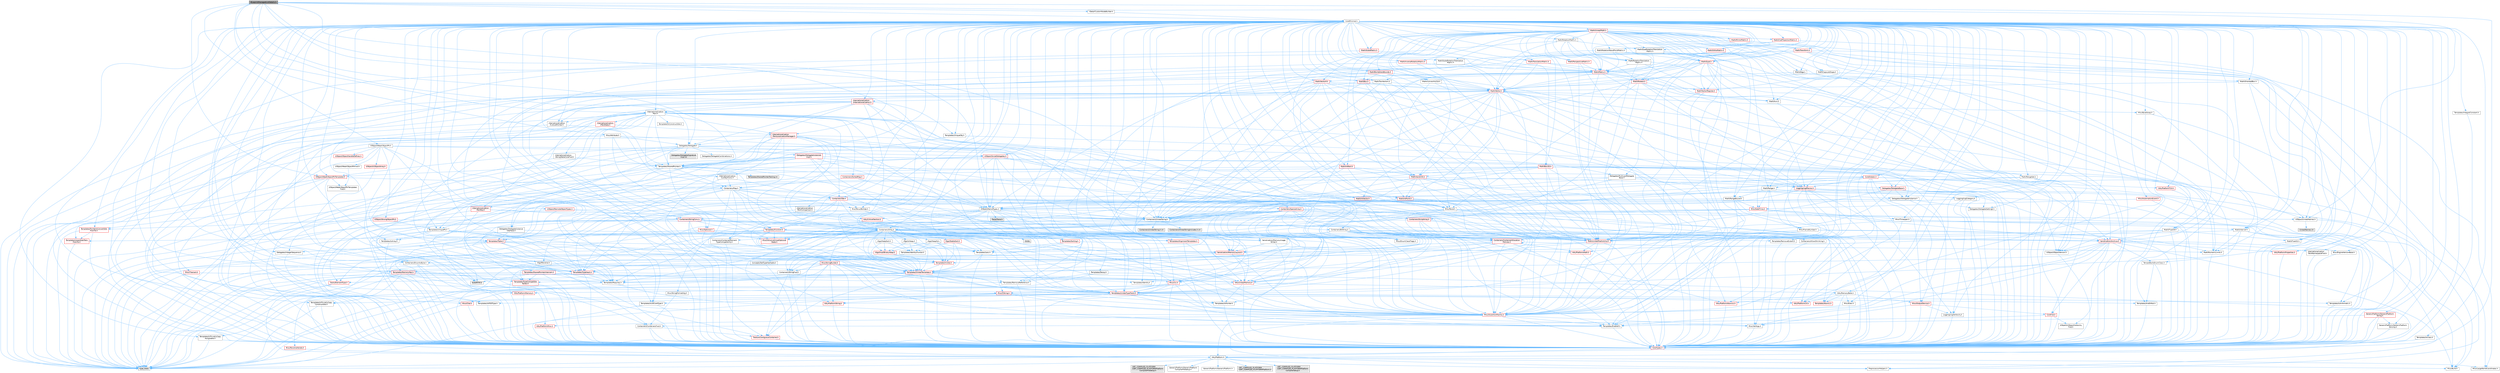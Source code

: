 digraph "BlueprintManagedListDetails.h"
{
 // INTERACTIVE_SVG=YES
 // LATEX_PDF_SIZE
  bgcolor="transparent";
  edge [fontname=Helvetica,fontsize=10,labelfontname=Helvetica,labelfontsize=10];
  node [fontname=Helvetica,fontsize=10,shape=box,height=0.2,width=0.4];
  Node1 [id="Node000001",label="BlueprintManagedListDetails.h",height=0.2,width=0.4,color="gray40", fillcolor="grey60", style="filled", fontcolor="black",tooltip=" "];
  Node1 -> Node2 [id="edge1_Node000001_Node000002",color="steelblue1",style="solid",tooltip=" "];
  Node2 [id="Node000002",label="Containers/Array.h",height=0.2,width=0.4,color="grey40", fillcolor="white", style="filled",URL="$df/dd0/Array_8h.html",tooltip=" "];
  Node2 -> Node3 [id="edge2_Node000002_Node000003",color="steelblue1",style="solid",tooltip=" "];
  Node3 [id="Node000003",label="CoreTypes.h",height=0.2,width=0.4,color="red", fillcolor="#FFF0F0", style="filled",URL="$dc/dec/CoreTypes_8h.html",tooltip=" "];
  Node3 -> Node4 [id="edge3_Node000003_Node000004",color="steelblue1",style="solid",tooltip=" "];
  Node4 [id="Node000004",label="HAL/Platform.h",height=0.2,width=0.4,color="grey40", fillcolor="white", style="filled",URL="$d9/dd0/Platform_8h.html",tooltip=" "];
  Node4 -> Node5 [id="edge4_Node000004_Node000005",color="steelblue1",style="solid",tooltip=" "];
  Node5 [id="Node000005",label="Misc/Build.h",height=0.2,width=0.4,color="grey40", fillcolor="white", style="filled",URL="$d3/dbb/Build_8h.html",tooltip=" "];
  Node4 -> Node6 [id="edge5_Node000004_Node000006",color="steelblue1",style="solid",tooltip=" "];
  Node6 [id="Node000006",label="Misc/LargeWorldCoordinates.h",height=0.2,width=0.4,color="grey40", fillcolor="white", style="filled",URL="$d2/dcb/LargeWorldCoordinates_8h.html",tooltip=" "];
  Node4 -> Node7 [id="edge6_Node000004_Node000007",color="steelblue1",style="solid",tooltip=" "];
  Node7 [id="Node000007",label="type_traits",height=0.2,width=0.4,color="grey60", fillcolor="#E0E0E0", style="filled",tooltip=" "];
  Node4 -> Node8 [id="edge7_Node000004_Node000008",color="steelblue1",style="solid",tooltip=" "];
  Node8 [id="Node000008",label="PreprocessorHelpers.h",height=0.2,width=0.4,color="grey40", fillcolor="white", style="filled",URL="$db/ddb/PreprocessorHelpers_8h.html",tooltip=" "];
  Node4 -> Node9 [id="edge8_Node000004_Node000009",color="steelblue1",style="solid",tooltip=" "];
  Node9 [id="Node000009",label="UBT_COMPILED_PLATFORM\l/UBT_COMPILED_PLATFORMPlatform\lCompilerPreSetup.h",height=0.2,width=0.4,color="grey60", fillcolor="#E0E0E0", style="filled",tooltip=" "];
  Node4 -> Node10 [id="edge9_Node000004_Node000010",color="steelblue1",style="solid",tooltip=" "];
  Node10 [id="Node000010",label="GenericPlatform/GenericPlatform\lCompilerPreSetup.h",height=0.2,width=0.4,color="grey40", fillcolor="white", style="filled",URL="$d9/dc8/GenericPlatformCompilerPreSetup_8h.html",tooltip=" "];
  Node4 -> Node11 [id="edge10_Node000004_Node000011",color="steelblue1",style="solid",tooltip=" "];
  Node11 [id="Node000011",label="GenericPlatform/GenericPlatform.h",height=0.2,width=0.4,color="grey40", fillcolor="white", style="filled",URL="$d6/d84/GenericPlatform_8h.html",tooltip=" "];
  Node4 -> Node12 [id="edge11_Node000004_Node000012",color="steelblue1",style="solid",tooltip=" "];
  Node12 [id="Node000012",label="UBT_COMPILED_PLATFORM\l/UBT_COMPILED_PLATFORMPlatform.h",height=0.2,width=0.4,color="grey60", fillcolor="#E0E0E0", style="filled",tooltip=" "];
  Node4 -> Node13 [id="edge12_Node000004_Node000013",color="steelblue1",style="solid",tooltip=" "];
  Node13 [id="Node000013",label="UBT_COMPILED_PLATFORM\l/UBT_COMPILED_PLATFORMPlatform\lCompilerSetup.h",height=0.2,width=0.4,color="grey60", fillcolor="#E0E0E0", style="filled",tooltip=" "];
  Node2 -> Node17 [id="edge13_Node000002_Node000017",color="steelblue1",style="solid",tooltip=" "];
  Node17 [id="Node000017",label="Misc/AssertionMacros.h",height=0.2,width=0.4,color="red", fillcolor="#FFF0F0", style="filled",URL="$d0/dfa/AssertionMacros_8h.html",tooltip=" "];
  Node17 -> Node3 [id="edge14_Node000017_Node000003",color="steelblue1",style="solid",tooltip=" "];
  Node17 -> Node4 [id="edge15_Node000017_Node000004",color="steelblue1",style="solid",tooltip=" "];
  Node17 -> Node18 [id="edge16_Node000017_Node000018",color="steelblue1",style="solid",tooltip=" "];
  Node18 [id="Node000018",label="HAL/PlatformMisc.h",height=0.2,width=0.4,color="red", fillcolor="#FFF0F0", style="filled",URL="$d0/df5/PlatformMisc_8h.html",tooltip=" "];
  Node18 -> Node3 [id="edge17_Node000018_Node000003",color="steelblue1",style="solid",tooltip=" "];
  Node17 -> Node8 [id="edge18_Node000017_Node000008",color="steelblue1",style="solid",tooltip=" "];
  Node17 -> Node54 [id="edge19_Node000017_Node000054",color="steelblue1",style="solid",tooltip=" "];
  Node54 [id="Node000054",label="Templates/EnableIf.h",height=0.2,width=0.4,color="grey40", fillcolor="white", style="filled",URL="$d7/d60/EnableIf_8h.html",tooltip=" "];
  Node54 -> Node3 [id="edge20_Node000054_Node000003",color="steelblue1",style="solid",tooltip=" "];
  Node17 -> Node60 [id="edge21_Node000017_Node000060",color="steelblue1",style="solid",tooltip=" "];
  Node60 [id="Node000060",label="Misc/VarArgs.h",height=0.2,width=0.4,color="grey40", fillcolor="white", style="filled",URL="$d5/d6f/VarArgs_8h.html",tooltip=" "];
  Node60 -> Node3 [id="edge22_Node000060_Node000003",color="steelblue1",style="solid",tooltip=" "];
  Node2 -> Node68 [id="edge23_Node000002_Node000068",color="steelblue1",style="solid",tooltip=" "];
  Node68 [id="Node000068",label="Misc/IntrusiveUnsetOptional\lState.h",height=0.2,width=0.4,color="red", fillcolor="#FFF0F0", style="filled",URL="$d2/d0a/IntrusiveUnsetOptionalState_8h.html",tooltip=" "];
  Node2 -> Node70 [id="edge24_Node000002_Node000070",color="steelblue1",style="solid",tooltip=" "];
  Node70 [id="Node000070",label="Misc/ReverseIterate.h",height=0.2,width=0.4,color="red", fillcolor="#FFF0F0", style="filled",URL="$db/de3/ReverseIterate_8h.html",tooltip=" "];
  Node70 -> Node4 [id="edge25_Node000070_Node000004",color="steelblue1",style="solid",tooltip=" "];
  Node2 -> Node72 [id="edge26_Node000002_Node000072",color="steelblue1",style="solid",tooltip=" "];
  Node72 [id="Node000072",label="HAL/UnrealMemory.h",height=0.2,width=0.4,color="red", fillcolor="#FFF0F0", style="filled",URL="$d9/d96/UnrealMemory_8h.html",tooltip=" "];
  Node72 -> Node3 [id="edge27_Node000072_Node000003",color="steelblue1",style="solid",tooltip=" "];
  Node72 -> Node76 [id="edge28_Node000072_Node000076",color="steelblue1",style="solid",tooltip=" "];
  Node76 [id="Node000076",label="HAL/MemoryBase.h",height=0.2,width=0.4,color="grey40", fillcolor="white", style="filled",URL="$d6/d9f/MemoryBase_8h.html",tooltip=" "];
  Node76 -> Node3 [id="edge29_Node000076_Node000003",color="steelblue1",style="solid",tooltip=" "];
  Node76 -> Node47 [id="edge30_Node000076_Node000047",color="steelblue1",style="solid",tooltip=" "];
  Node47 [id="Node000047",label="HAL/PlatformAtomics.h",height=0.2,width=0.4,color="red", fillcolor="#FFF0F0", style="filled",URL="$d3/d36/PlatformAtomics_8h.html",tooltip=" "];
  Node47 -> Node3 [id="edge31_Node000047_Node000003",color="steelblue1",style="solid",tooltip=" "];
  Node76 -> Node30 [id="edge32_Node000076_Node000030",color="steelblue1",style="solid",tooltip=" "];
  Node30 [id="Node000030",label="HAL/PlatformCrt.h",height=0.2,width=0.4,color="red", fillcolor="#FFF0F0", style="filled",URL="$d8/d75/PlatformCrt_8h.html",tooltip=" "];
  Node76 -> Node77 [id="edge33_Node000076_Node000077",color="steelblue1",style="solid",tooltip=" "];
  Node77 [id="Node000077",label="Misc/Exec.h",height=0.2,width=0.4,color="grey40", fillcolor="white", style="filled",URL="$de/ddb/Exec_8h.html",tooltip=" "];
  Node77 -> Node3 [id="edge34_Node000077_Node000003",color="steelblue1",style="solid",tooltip=" "];
  Node77 -> Node17 [id="edge35_Node000077_Node000017",color="steelblue1",style="solid",tooltip=" "];
  Node76 -> Node78 [id="edge36_Node000076_Node000078",color="steelblue1",style="solid",tooltip=" "];
  Node78 [id="Node000078",label="Misc/OutputDevice.h",height=0.2,width=0.4,color="red", fillcolor="#FFF0F0", style="filled",URL="$d7/d32/OutputDevice_8h.html",tooltip=" "];
  Node78 -> Node25 [id="edge37_Node000078_Node000025",color="steelblue1",style="solid",tooltip=" "];
  Node25 [id="Node000025",label="CoreFwd.h",height=0.2,width=0.4,color="red", fillcolor="#FFF0F0", style="filled",URL="$d1/d1e/CoreFwd_8h.html",tooltip=" "];
  Node25 -> Node3 [id="edge38_Node000025_Node000003",color="steelblue1",style="solid",tooltip=" "];
  Node25 -> Node26 [id="edge39_Node000025_Node000026",color="steelblue1",style="solid",tooltip=" "];
  Node26 [id="Node000026",label="Containers/ContainersFwd.h",height=0.2,width=0.4,color="grey40", fillcolor="white", style="filled",URL="$d4/d0a/ContainersFwd_8h.html",tooltip=" "];
  Node26 -> Node4 [id="edge40_Node000026_Node000004",color="steelblue1",style="solid",tooltip=" "];
  Node26 -> Node3 [id="edge41_Node000026_Node000003",color="steelblue1",style="solid",tooltip=" "];
  Node26 -> Node23 [id="edge42_Node000026_Node000023",color="steelblue1",style="solid",tooltip=" "];
  Node23 [id="Node000023",label="Traits/IsContiguousContainer.h",height=0.2,width=0.4,color="red", fillcolor="#FFF0F0", style="filled",URL="$d5/d3c/IsContiguousContainer_8h.html",tooltip=" "];
  Node23 -> Node3 [id="edge43_Node000023_Node000003",color="steelblue1",style="solid",tooltip=" "];
  Node25 -> Node28 [id="edge44_Node000025_Node000028",color="steelblue1",style="solid",tooltip=" "];
  Node28 [id="Node000028",label="UObject/UObjectHierarchy\lFwd.h",height=0.2,width=0.4,color="grey40", fillcolor="white", style="filled",URL="$d3/d13/UObjectHierarchyFwd_8h.html",tooltip=" "];
  Node78 -> Node3 [id="edge45_Node000078_Node000003",color="steelblue1",style="solid",tooltip=" "];
  Node78 -> Node79 [id="edge46_Node000078_Node000079",color="steelblue1",style="solid",tooltip=" "];
  Node79 [id="Node000079",label="Logging/LogVerbosity.h",height=0.2,width=0.4,color="grey40", fillcolor="white", style="filled",URL="$d2/d8f/LogVerbosity_8h.html",tooltip=" "];
  Node79 -> Node3 [id="edge47_Node000079_Node000003",color="steelblue1",style="solid",tooltip=" "];
  Node78 -> Node60 [id="edge48_Node000078_Node000060",color="steelblue1",style="solid",tooltip=" "];
  Node76 -> Node80 [id="edge49_Node000076_Node000080",color="steelblue1",style="solid",tooltip=" "];
  Node80 [id="Node000080",label="Templates/Atomic.h",height=0.2,width=0.4,color="red", fillcolor="#FFF0F0", style="filled",URL="$d3/d91/Atomic_8h.html",tooltip=" "];
  Node72 -> Node89 [id="edge50_Node000072_Node000089",color="steelblue1",style="solid",tooltip=" "];
  Node89 [id="Node000089",label="HAL/PlatformMemory.h",height=0.2,width=0.4,color="red", fillcolor="#FFF0F0", style="filled",URL="$de/d68/PlatformMemory_8h.html",tooltip=" "];
  Node89 -> Node3 [id="edge51_Node000089_Node000003",color="steelblue1",style="solid",tooltip=" "];
  Node72 -> Node92 [id="edge52_Node000072_Node000092",color="steelblue1",style="solid",tooltip=" "];
  Node92 [id="Node000092",label="Templates/IsPointer.h",height=0.2,width=0.4,color="grey40", fillcolor="white", style="filled",URL="$d7/d05/IsPointer_8h.html",tooltip=" "];
  Node92 -> Node3 [id="edge53_Node000092_Node000003",color="steelblue1",style="solid",tooltip=" "];
  Node2 -> Node93 [id="edge54_Node000002_Node000093",color="steelblue1",style="solid",tooltip=" "];
  Node93 [id="Node000093",label="Templates/UnrealTypeTraits.h",height=0.2,width=0.4,color="red", fillcolor="#FFF0F0", style="filled",URL="$d2/d2d/UnrealTypeTraits_8h.html",tooltip=" "];
  Node93 -> Node3 [id="edge55_Node000093_Node000003",color="steelblue1",style="solid",tooltip=" "];
  Node93 -> Node92 [id="edge56_Node000093_Node000092",color="steelblue1",style="solid",tooltip=" "];
  Node93 -> Node17 [id="edge57_Node000093_Node000017",color="steelblue1",style="solid",tooltip=" "];
  Node93 -> Node85 [id="edge58_Node000093_Node000085",color="steelblue1",style="solid",tooltip=" "];
  Node85 [id="Node000085",label="Templates/AndOrNot.h",height=0.2,width=0.4,color="grey40", fillcolor="white", style="filled",URL="$db/d0a/AndOrNot_8h.html",tooltip=" "];
  Node85 -> Node3 [id="edge59_Node000085_Node000003",color="steelblue1",style="solid",tooltip=" "];
  Node93 -> Node54 [id="edge60_Node000093_Node000054",color="steelblue1",style="solid",tooltip=" "];
  Node93 -> Node94 [id="edge61_Node000093_Node000094",color="steelblue1",style="solid",tooltip=" "];
  Node94 [id="Node000094",label="Templates/IsArithmetic.h",height=0.2,width=0.4,color="grey40", fillcolor="white", style="filled",URL="$d2/d5d/IsArithmetic_8h.html",tooltip=" "];
  Node94 -> Node3 [id="edge62_Node000094_Node000003",color="steelblue1",style="solid",tooltip=" "];
  Node93 -> Node96 [id="edge63_Node000093_Node000096",color="steelblue1",style="solid",tooltip=" "];
  Node96 [id="Node000096",label="Templates/IsPODType.h",height=0.2,width=0.4,color="grey40", fillcolor="white", style="filled",URL="$d7/db1/IsPODType_8h.html",tooltip=" "];
  Node96 -> Node3 [id="edge64_Node000096_Node000003",color="steelblue1",style="solid",tooltip=" "];
  Node93 -> Node97 [id="edge65_Node000093_Node000097",color="steelblue1",style="solid",tooltip=" "];
  Node97 [id="Node000097",label="Templates/IsUECoreType.h",height=0.2,width=0.4,color="grey40", fillcolor="white", style="filled",URL="$d1/db8/IsUECoreType_8h.html",tooltip=" "];
  Node97 -> Node3 [id="edge66_Node000097_Node000003",color="steelblue1",style="solid",tooltip=" "];
  Node97 -> Node7 [id="edge67_Node000097_Node000007",color="steelblue1",style="solid",tooltip=" "];
  Node93 -> Node86 [id="edge68_Node000093_Node000086",color="steelblue1",style="solid",tooltip=" "];
  Node86 [id="Node000086",label="Templates/IsTriviallyCopy\lConstructible.h",height=0.2,width=0.4,color="grey40", fillcolor="white", style="filled",URL="$d3/d78/IsTriviallyCopyConstructible_8h.html",tooltip=" "];
  Node86 -> Node3 [id="edge69_Node000086_Node000003",color="steelblue1",style="solid",tooltip=" "];
  Node86 -> Node7 [id="edge70_Node000086_Node000007",color="steelblue1",style="solid",tooltip=" "];
  Node2 -> Node98 [id="edge71_Node000002_Node000098",color="steelblue1",style="solid",tooltip=" "];
  Node98 [id="Node000098",label="Templates/UnrealTemplate.h",height=0.2,width=0.4,color="red", fillcolor="#FFF0F0", style="filled",URL="$d4/d24/UnrealTemplate_8h.html",tooltip=" "];
  Node98 -> Node3 [id="edge72_Node000098_Node000003",color="steelblue1",style="solid",tooltip=" "];
  Node98 -> Node92 [id="edge73_Node000098_Node000092",color="steelblue1",style="solid",tooltip=" "];
  Node98 -> Node72 [id="edge74_Node000098_Node000072",color="steelblue1",style="solid",tooltip=" "];
  Node98 -> Node93 [id="edge75_Node000098_Node000093",color="steelblue1",style="solid",tooltip=" "];
  Node98 -> Node101 [id="edge76_Node000098_Node000101",color="steelblue1",style="solid",tooltip=" "];
  Node101 [id="Node000101",label="Templates/RemoveReference.h",height=0.2,width=0.4,color="grey40", fillcolor="white", style="filled",URL="$da/dbe/RemoveReference_8h.html",tooltip=" "];
  Node101 -> Node3 [id="edge77_Node000101_Node000003",color="steelblue1",style="solid",tooltip=" "];
  Node98 -> Node62 [id="edge78_Node000098_Node000062",color="steelblue1",style="solid",tooltip=" "];
  Node62 [id="Node000062",label="Templates/Requires.h",height=0.2,width=0.4,color="grey40", fillcolor="white", style="filled",URL="$dc/d96/Requires_8h.html",tooltip=" "];
  Node62 -> Node54 [id="edge79_Node000062_Node000054",color="steelblue1",style="solid",tooltip=" "];
  Node62 -> Node7 [id="edge80_Node000062_Node000007",color="steelblue1",style="solid",tooltip=" "];
  Node98 -> Node102 [id="edge81_Node000098_Node000102",color="steelblue1",style="solid",tooltip=" "];
  Node102 [id="Node000102",label="Templates/TypeCompatible\lBytes.h",height=0.2,width=0.4,color="red", fillcolor="#FFF0F0", style="filled",URL="$df/d0a/TypeCompatibleBytes_8h.html",tooltip=" "];
  Node102 -> Node3 [id="edge82_Node000102_Node000003",color="steelblue1",style="solid",tooltip=" "];
  Node102 -> Node7 [id="edge83_Node000102_Node000007",color="steelblue1",style="solid",tooltip=" "];
  Node98 -> Node63 [id="edge84_Node000098_Node000063",color="steelblue1",style="solid",tooltip=" "];
  Node63 [id="Node000063",label="Templates/Identity.h",height=0.2,width=0.4,color="grey40", fillcolor="white", style="filled",URL="$d0/dd5/Identity_8h.html",tooltip=" "];
  Node98 -> Node23 [id="edge85_Node000098_Node000023",color="steelblue1",style="solid",tooltip=" "];
  Node98 -> Node7 [id="edge86_Node000098_Node000007",color="steelblue1",style="solid",tooltip=" "];
  Node2 -> Node104 [id="edge87_Node000002_Node000104",color="steelblue1",style="solid",tooltip=" "];
  Node104 [id="Node000104",label="Containers/AllowShrinking.h",height=0.2,width=0.4,color="grey40", fillcolor="white", style="filled",URL="$d7/d1a/AllowShrinking_8h.html",tooltip=" "];
  Node104 -> Node3 [id="edge88_Node000104_Node000003",color="steelblue1",style="solid",tooltip=" "];
  Node2 -> Node105 [id="edge89_Node000002_Node000105",color="steelblue1",style="solid",tooltip=" "];
  Node105 [id="Node000105",label="Containers/ContainerAllocation\lPolicies.h",height=0.2,width=0.4,color="red", fillcolor="#FFF0F0", style="filled",URL="$d7/dff/ContainerAllocationPolicies_8h.html",tooltip=" "];
  Node105 -> Node3 [id="edge90_Node000105_Node000003",color="steelblue1",style="solid",tooltip=" "];
  Node105 -> Node105 [id="edge91_Node000105_Node000105",color="steelblue1",style="solid",tooltip=" "];
  Node105 -> Node107 [id="edge92_Node000105_Node000107",color="steelblue1",style="solid",tooltip=" "];
  Node107 [id="Node000107",label="HAL/PlatformMath.h",height=0.2,width=0.4,color="red", fillcolor="#FFF0F0", style="filled",URL="$dc/d53/PlatformMath_8h.html",tooltip=" "];
  Node107 -> Node3 [id="edge93_Node000107_Node000003",color="steelblue1",style="solid",tooltip=" "];
  Node105 -> Node72 [id="edge94_Node000105_Node000072",color="steelblue1",style="solid",tooltip=" "];
  Node105 -> Node40 [id="edge95_Node000105_Node000040",color="steelblue1",style="solid",tooltip=" "];
  Node40 [id="Node000040",label="Math/NumericLimits.h",height=0.2,width=0.4,color="grey40", fillcolor="white", style="filled",URL="$df/d1b/NumericLimits_8h.html",tooltip=" "];
  Node40 -> Node3 [id="edge96_Node000040_Node000003",color="steelblue1",style="solid",tooltip=" "];
  Node105 -> Node17 [id="edge97_Node000105_Node000017",color="steelblue1",style="solid",tooltip=" "];
  Node105 -> Node116 [id="edge98_Node000105_Node000116",color="steelblue1",style="solid",tooltip=" "];
  Node116 [id="Node000116",label="Templates/MemoryOps.h",height=0.2,width=0.4,color="red", fillcolor="#FFF0F0", style="filled",URL="$db/dea/MemoryOps_8h.html",tooltip=" "];
  Node116 -> Node3 [id="edge99_Node000116_Node000003",color="steelblue1",style="solid",tooltip=" "];
  Node116 -> Node72 [id="edge100_Node000116_Node000072",color="steelblue1",style="solid",tooltip=" "];
  Node116 -> Node87 [id="edge101_Node000116_Node000087",color="steelblue1",style="solid",tooltip=" "];
  Node87 [id="Node000087",label="Templates/IsTriviallyCopy\lAssignable.h",height=0.2,width=0.4,color="grey40", fillcolor="white", style="filled",URL="$d2/df2/IsTriviallyCopyAssignable_8h.html",tooltip=" "];
  Node87 -> Node3 [id="edge102_Node000087_Node000003",color="steelblue1",style="solid",tooltip=" "];
  Node87 -> Node7 [id="edge103_Node000087_Node000007",color="steelblue1",style="solid",tooltip=" "];
  Node116 -> Node86 [id="edge104_Node000116_Node000086",color="steelblue1",style="solid",tooltip=" "];
  Node116 -> Node62 [id="edge105_Node000116_Node000062",color="steelblue1",style="solid",tooltip=" "];
  Node116 -> Node93 [id="edge106_Node000116_Node000093",color="steelblue1",style="solid",tooltip=" "];
  Node116 -> Node7 [id="edge107_Node000116_Node000007",color="steelblue1",style="solid",tooltip=" "];
  Node105 -> Node102 [id="edge108_Node000105_Node000102",color="steelblue1",style="solid",tooltip=" "];
  Node105 -> Node7 [id="edge109_Node000105_Node000007",color="steelblue1",style="solid",tooltip=" "];
  Node2 -> Node117 [id="edge110_Node000002_Node000117",color="steelblue1",style="solid",tooltip=" "];
  Node117 [id="Node000117",label="Containers/ContainerElement\lTypeCompatibility.h",height=0.2,width=0.4,color="grey40", fillcolor="white", style="filled",URL="$df/ddf/ContainerElementTypeCompatibility_8h.html",tooltip=" "];
  Node117 -> Node3 [id="edge111_Node000117_Node000003",color="steelblue1",style="solid",tooltip=" "];
  Node117 -> Node93 [id="edge112_Node000117_Node000093",color="steelblue1",style="solid",tooltip=" "];
  Node2 -> Node118 [id="edge113_Node000002_Node000118",color="steelblue1",style="solid",tooltip=" "];
  Node118 [id="Node000118",label="Serialization/Archive.h",height=0.2,width=0.4,color="red", fillcolor="#FFF0F0", style="filled",URL="$d7/d3b/Archive_8h.html",tooltip=" "];
  Node118 -> Node25 [id="edge114_Node000118_Node000025",color="steelblue1",style="solid",tooltip=" "];
  Node118 -> Node3 [id="edge115_Node000118_Node000003",color="steelblue1",style="solid",tooltip=" "];
  Node118 -> Node119 [id="edge116_Node000118_Node000119",color="steelblue1",style="solid",tooltip=" "];
  Node119 [id="Node000119",label="HAL/PlatformProperties.h",height=0.2,width=0.4,color="red", fillcolor="#FFF0F0", style="filled",URL="$d9/db0/PlatformProperties_8h.html",tooltip=" "];
  Node119 -> Node3 [id="edge117_Node000119_Node000003",color="steelblue1",style="solid",tooltip=" "];
  Node118 -> Node122 [id="edge118_Node000118_Node000122",color="steelblue1",style="solid",tooltip=" "];
  Node122 [id="Node000122",label="Internationalization\l/TextNamespaceFwd.h",height=0.2,width=0.4,color="grey40", fillcolor="white", style="filled",URL="$d8/d97/TextNamespaceFwd_8h.html",tooltip=" "];
  Node122 -> Node3 [id="edge119_Node000122_Node000003",color="steelblue1",style="solid",tooltip=" "];
  Node118 -> Node17 [id="edge120_Node000118_Node000017",color="steelblue1",style="solid",tooltip=" "];
  Node118 -> Node5 [id="edge121_Node000118_Node000005",color="steelblue1",style="solid",tooltip=" "];
  Node118 -> Node123 [id="edge122_Node000118_Node000123",color="steelblue1",style="solid",tooltip=" "];
  Node123 [id="Node000123",label="Misc/EngineVersionBase.h",height=0.2,width=0.4,color="grey40", fillcolor="white", style="filled",URL="$d5/d2b/EngineVersionBase_8h.html",tooltip=" "];
  Node123 -> Node3 [id="edge123_Node000123_Node000003",color="steelblue1",style="solid",tooltip=" "];
  Node118 -> Node60 [id="edge124_Node000118_Node000060",color="steelblue1",style="solid",tooltip=" "];
  Node118 -> Node54 [id="edge125_Node000118_Node000054",color="steelblue1",style="solid",tooltip=" "];
  Node118 -> Node126 [id="edge126_Node000118_Node000126",color="steelblue1",style="solid",tooltip=" "];
  Node126 [id="Node000126",label="Templates/IsEnumClass.h",height=0.2,width=0.4,color="grey40", fillcolor="white", style="filled",URL="$d7/d15/IsEnumClass_8h.html",tooltip=" "];
  Node126 -> Node3 [id="edge127_Node000126_Node000003",color="steelblue1",style="solid",tooltip=" "];
  Node126 -> Node85 [id="edge128_Node000126_Node000085",color="steelblue1",style="solid",tooltip=" "];
  Node118 -> Node98 [id="edge129_Node000118_Node000098",color="steelblue1",style="solid",tooltip=" "];
  Node118 -> Node127 [id="edge130_Node000118_Node000127",color="steelblue1",style="solid",tooltip=" "];
  Node127 [id="Node000127",label="UObject/ObjectVersion.h",height=0.2,width=0.4,color="grey40", fillcolor="white", style="filled",URL="$da/d63/ObjectVersion_8h.html",tooltip=" "];
  Node127 -> Node3 [id="edge131_Node000127_Node000003",color="steelblue1",style="solid",tooltip=" "];
  Node2 -> Node128 [id="edge132_Node000002_Node000128",color="steelblue1",style="solid",tooltip=" "];
  Node128 [id="Node000128",label="Serialization/MemoryImage\lWriter.h",height=0.2,width=0.4,color="grey40", fillcolor="white", style="filled",URL="$d0/d08/MemoryImageWriter_8h.html",tooltip=" "];
  Node128 -> Node3 [id="edge133_Node000128_Node000003",color="steelblue1",style="solid",tooltip=" "];
  Node128 -> Node129 [id="edge134_Node000128_Node000129",color="steelblue1",style="solid",tooltip=" "];
  Node129 [id="Node000129",label="Serialization/MemoryLayout.h",height=0.2,width=0.4,color="red", fillcolor="#FFF0F0", style="filled",URL="$d7/d66/MemoryLayout_8h.html",tooltip=" "];
  Node129 -> Node132 [id="edge135_Node000129_Node000132",color="steelblue1",style="solid",tooltip=" "];
  Node132 [id="Node000132",label="Containers/EnumAsByte.h",height=0.2,width=0.4,color="grey40", fillcolor="white", style="filled",URL="$d6/d9a/EnumAsByte_8h.html",tooltip=" "];
  Node132 -> Node3 [id="edge136_Node000132_Node000003",color="steelblue1",style="solid",tooltip=" "];
  Node132 -> Node96 [id="edge137_Node000132_Node000096",color="steelblue1",style="solid",tooltip=" "];
  Node132 -> Node133 [id="edge138_Node000132_Node000133",color="steelblue1",style="solid",tooltip=" "];
  Node133 [id="Node000133",label="Templates/TypeHash.h",height=0.2,width=0.4,color="red", fillcolor="#FFF0F0", style="filled",URL="$d1/d62/TypeHash_8h.html",tooltip=" "];
  Node133 -> Node3 [id="edge139_Node000133_Node000003",color="steelblue1",style="solid",tooltip=" "];
  Node133 -> Node62 [id="edge140_Node000133_Node000062",color="steelblue1",style="solid",tooltip=" "];
  Node133 -> Node134 [id="edge141_Node000133_Node000134",color="steelblue1",style="solid",tooltip=" "];
  Node134 [id="Node000134",label="Misc/Crc.h",height=0.2,width=0.4,color="red", fillcolor="#FFF0F0", style="filled",URL="$d4/dd2/Crc_8h.html",tooltip=" "];
  Node134 -> Node3 [id="edge142_Node000134_Node000003",color="steelblue1",style="solid",tooltip=" "];
  Node134 -> Node74 [id="edge143_Node000134_Node000074",color="steelblue1",style="solid",tooltip=" "];
  Node74 [id="Node000074",label="HAL/PlatformString.h",height=0.2,width=0.4,color="red", fillcolor="#FFF0F0", style="filled",URL="$db/db5/PlatformString_8h.html",tooltip=" "];
  Node74 -> Node3 [id="edge144_Node000074_Node000003",color="steelblue1",style="solid",tooltip=" "];
  Node134 -> Node17 [id="edge145_Node000134_Node000017",color="steelblue1",style="solid",tooltip=" "];
  Node134 -> Node135 [id="edge146_Node000134_Node000135",color="steelblue1",style="solid",tooltip=" "];
  Node135 [id="Node000135",label="Misc/CString.h",height=0.2,width=0.4,color="red", fillcolor="#FFF0F0", style="filled",URL="$d2/d49/CString_8h.html",tooltip=" "];
  Node135 -> Node3 [id="edge147_Node000135_Node000003",color="steelblue1",style="solid",tooltip=" "];
  Node135 -> Node30 [id="edge148_Node000135_Node000030",color="steelblue1",style="solid",tooltip=" "];
  Node135 -> Node74 [id="edge149_Node000135_Node000074",color="steelblue1",style="solid",tooltip=" "];
  Node135 -> Node17 [id="edge150_Node000135_Node000017",color="steelblue1",style="solid",tooltip=" "];
  Node135 -> Node136 [id="edge151_Node000135_Node000136",color="steelblue1",style="solid",tooltip=" "];
  Node136 [id="Node000136",label="Misc/Char.h",height=0.2,width=0.4,color="red", fillcolor="#FFF0F0", style="filled",URL="$d0/d58/Char_8h.html",tooltip=" "];
  Node136 -> Node3 [id="edge152_Node000136_Node000003",color="steelblue1",style="solid",tooltip=" "];
  Node136 -> Node7 [id="edge153_Node000136_Node000007",color="steelblue1",style="solid",tooltip=" "];
  Node135 -> Node60 [id="edge154_Node000135_Node000060",color="steelblue1",style="solid",tooltip=" "];
  Node134 -> Node136 [id="edge155_Node000134_Node000136",color="steelblue1",style="solid",tooltip=" "];
  Node134 -> Node93 [id="edge156_Node000134_Node000093",color="steelblue1",style="solid",tooltip=" "];
  Node133 -> Node7 [id="edge157_Node000133_Node000007",color="steelblue1",style="solid",tooltip=" "];
  Node129 -> Node20 [id="edge158_Node000129_Node000020",color="steelblue1",style="solid",tooltip=" "];
  Node20 [id="Node000020",label="Containers/StringFwd.h",height=0.2,width=0.4,color="grey40", fillcolor="white", style="filled",URL="$df/d37/StringFwd_8h.html",tooltip=" "];
  Node20 -> Node3 [id="edge159_Node000020_Node000003",color="steelblue1",style="solid",tooltip=" "];
  Node20 -> Node21 [id="edge160_Node000020_Node000021",color="steelblue1",style="solid",tooltip=" "];
  Node21 [id="Node000021",label="Traits/ElementType.h",height=0.2,width=0.4,color="red", fillcolor="#FFF0F0", style="filled",URL="$d5/d4f/ElementType_8h.html",tooltip=" "];
  Node21 -> Node4 [id="edge161_Node000021_Node000004",color="steelblue1",style="solid",tooltip=" "];
  Node21 -> Node7 [id="edge162_Node000021_Node000007",color="steelblue1",style="solid",tooltip=" "];
  Node20 -> Node23 [id="edge163_Node000020_Node000023",color="steelblue1",style="solid",tooltip=" "];
  Node129 -> Node72 [id="edge164_Node000129_Node000072",color="steelblue1",style="solid",tooltip=" "];
  Node129 -> Node54 [id="edge165_Node000129_Node000054",color="steelblue1",style="solid",tooltip=" "];
  Node129 -> Node98 [id="edge166_Node000129_Node000098",color="steelblue1",style="solid",tooltip=" "];
  Node2 -> Node142 [id="edge167_Node000002_Node000142",color="steelblue1",style="solid",tooltip=" "];
  Node142 [id="Node000142",label="Algo/Heapify.h",height=0.2,width=0.4,color="grey40", fillcolor="white", style="filled",URL="$d0/d2a/Heapify_8h.html",tooltip=" "];
  Node142 -> Node143 [id="edge168_Node000142_Node000143",color="steelblue1",style="solid",tooltip=" "];
  Node143 [id="Node000143",label="Algo/Impl/BinaryHeap.h",height=0.2,width=0.4,color="red", fillcolor="#FFF0F0", style="filled",URL="$d7/da3/Algo_2Impl_2BinaryHeap_8h.html",tooltip=" "];
  Node143 -> Node144 [id="edge169_Node000143_Node000144",color="steelblue1",style="solid",tooltip=" "];
  Node144 [id="Node000144",label="Templates/Invoke.h",height=0.2,width=0.4,color="red", fillcolor="#FFF0F0", style="filled",URL="$d7/deb/Invoke_8h.html",tooltip=" "];
  Node144 -> Node3 [id="edge170_Node000144_Node000003",color="steelblue1",style="solid",tooltip=" "];
  Node144 -> Node98 [id="edge171_Node000144_Node000098",color="steelblue1",style="solid",tooltip=" "];
  Node144 -> Node7 [id="edge172_Node000144_Node000007",color="steelblue1",style="solid",tooltip=" "];
  Node143 -> Node7 [id="edge173_Node000143_Node000007",color="steelblue1",style="solid",tooltip=" "];
  Node142 -> Node148 [id="edge174_Node000142_Node000148",color="steelblue1",style="solid",tooltip=" "];
  Node148 [id="Node000148",label="Templates/IdentityFunctor.h",height=0.2,width=0.4,color="grey40", fillcolor="white", style="filled",URL="$d7/d2e/IdentityFunctor_8h.html",tooltip=" "];
  Node148 -> Node4 [id="edge175_Node000148_Node000004",color="steelblue1",style="solid",tooltip=" "];
  Node142 -> Node144 [id="edge176_Node000142_Node000144",color="steelblue1",style="solid",tooltip=" "];
  Node142 -> Node149 [id="edge177_Node000142_Node000149",color="steelblue1",style="solid",tooltip=" "];
  Node149 [id="Node000149",label="Templates/Less.h",height=0.2,width=0.4,color="grey40", fillcolor="white", style="filled",URL="$de/dc8/Less_8h.html",tooltip=" "];
  Node149 -> Node3 [id="edge178_Node000149_Node000003",color="steelblue1",style="solid",tooltip=" "];
  Node149 -> Node98 [id="edge179_Node000149_Node000098",color="steelblue1",style="solid",tooltip=" "];
  Node142 -> Node98 [id="edge180_Node000142_Node000098",color="steelblue1",style="solid",tooltip=" "];
  Node2 -> Node150 [id="edge181_Node000002_Node000150",color="steelblue1",style="solid",tooltip=" "];
  Node150 [id="Node000150",label="Algo/HeapSort.h",height=0.2,width=0.4,color="grey40", fillcolor="white", style="filled",URL="$d3/d92/HeapSort_8h.html",tooltip=" "];
  Node150 -> Node143 [id="edge182_Node000150_Node000143",color="steelblue1",style="solid",tooltip=" "];
  Node150 -> Node148 [id="edge183_Node000150_Node000148",color="steelblue1",style="solid",tooltip=" "];
  Node150 -> Node149 [id="edge184_Node000150_Node000149",color="steelblue1",style="solid",tooltip=" "];
  Node150 -> Node98 [id="edge185_Node000150_Node000098",color="steelblue1",style="solid",tooltip=" "];
  Node2 -> Node151 [id="edge186_Node000002_Node000151",color="steelblue1",style="solid",tooltip=" "];
  Node151 [id="Node000151",label="Algo/IsHeap.h",height=0.2,width=0.4,color="grey40", fillcolor="white", style="filled",URL="$de/d32/IsHeap_8h.html",tooltip=" "];
  Node151 -> Node143 [id="edge187_Node000151_Node000143",color="steelblue1",style="solid",tooltip=" "];
  Node151 -> Node148 [id="edge188_Node000151_Node000148",color="steelblue1",style="solid",tooltip=" "];
  Node151 -> Node144 [id="edge189_Node000151_Node000144",color="steelblue1",style="solid",tooltip=" "];
  Node151 -> Node149 [id="edge190_Node000151_Node000149",color="steelblue1",style="solid",tooltip=" "];
  Node151 -> Node98 [id="edge191_Node000151_Node000098",color="steelblue1",style="solid",tooltip=" "];
  Node2 -> Node143 [id="edge192_Node000002_Node000143",color="steelblue1",style="solid",tooltip=" "];
  Node2 -> Node152 [id="edge193_Node000002_Node000152",color="steelblue1",style="solid",tooltip=" "];
  Node152 [id="Node000152",label="Algo/StableSort.h",height=0.2,width=0.4,color="red", fillcolor="#FFF0F0", style="filled",URL="$d7/d3c/StableSort_8h.html",tooltip=" "];
  Node152 -> Node148 [id="edge194_Node000152_Node000148",color="steelblue1",style="solid",tooltip=" "];
  Node152 -> Node144 [id="edge195_Node000152_Node000144",color="steelblue1",style="solid",tooltip=" "];
  Node152 -> Node149 [id="edge196_Node000152_Node000149",color="steelblue1",style="solid",tooltip=" "];
  Node152 -> Node98 [id="edge197_Node000152_Node000098",color="steelblue1",style="solid",tooltip=" "];
  Node2 -> Node155 [id="edge198_Node000002_Node000155",color="steelblue1",style="solid",tooltip=" "];
  Node155 [id="Node000155",label="Concepts/GetTypeHashable.h",height=0.2,width=0.4,color="grey40", fillcolor="white", style="filled",URL="$d3/da2/GetTypeHashable_8h.html",tooltip=" "];
  Node155 -> Node3 [id="edge199_Node000155_Node000003",color="steelblue1",style="solid",tooltip=" "];
  Node155 -> Node133 [id="edge200_Node000155_Node000133",color="steelblue1",style="solid",tooltip=" "];
  Node2 -> Node148 [id="edge201_Node000002_Node000148",color="steelblue1",style="solid",tooltip=" "];
  Node2 -> Node144 [id="edge202_Node000002_Node000144",color="steelblue1",style="solid",tooltip=" "];
  Node2 -> Node149 [id="edge203_Node000002_Node000149",color="steelblue1",style="solid",tooltip=" "];
  Node2 -> Node156 [id="edge204_Node000002_Node000156",color="steelblue1",style="solid",tooltip=" "];
  Node156 [id="Node000156",label="Templates/LosesQualifiers\lFromTo.h",height=0.2,width=0.4,color="red", fillcolor="#FFF0F0", style="filled",URL="$d2/db3/LosesQualifiersFromTo_8h.html",tooltip=" "];
  Node156 -> Node7 [id="edge205_Node000156_Node000007",color="steelblue1",style="solid",tooltip=" "];
  Node2 -> Node62 [id="edge206_Node000002_Node000062",color="steelblue1",style="solid",tooltip=" "];
  Node2 -> Node157 [id="edge207_Node000002_Node000157",color="steelblue1",style="solid",tooltip=" "];
  Node157 [id="Node000157",label="Templates/Sorting.h",height=0.2,width=0.4,color="red", fillcolor="#FFF0F0", style="filled",URL="$d3/d9e/Sorting_8h.html",tooltip=" "];
  Node157 -> Node3 [id="edge208_Node000157_Node000003",color="steelblue1",style="solid",tooltip=" "];
  Node157 -> Node107 [id="edge209_Node000157_Node000107",color="steelblue1",style="solid",tooltip=" "];
  Node157 -> Node149 [id="edge210_Node000157_Node000149",color="steelblue1",style="solid",tooltip=" "];
  Node2 -> Node161 [id="edge211_Node000002_Node000161",color="steelblue1",style="solid",tooltip=" "];
  Node161 [id="Node000161",label="Templates/AlignmentTemplates.h",height=0.2,width=0.4,color="red", fillcolor="#FFF0F0", style="filled",URL="$dd/d32/AlignmentTemplates_8h.html",tooltip=" "];
  Node161 -> Node3 [id="edge212_Node000161_Node000003",color="steelblue1",style="solid",tooltip=" "];
  Node161 -> Node92 [id="edge213_Node000161_Node000092",color="steelblue1",style="solid",tooltip=" "];
  Node2 -> Node21 [id="edge214_Node000002_Node000021",color="steelblue1",style="solid",tooltip=" "];
  Node2 -> Node113 [id="edge215_Node000002_Node000113",color="steelblue1",style="solid",tooltip=" "];
  Node113 [id="Node000113",label="limits",height=0.2,width=0.4,color="grey60", fillcolor="#E0E0E0", style="filled",tooltip=" "];
  Node2 -> Node7 [id="edge216_Node000002_Node000007",color="steelblue1",style="solid",tooltip=" "];
  Node1 -> Node162 [id="edge217_Node000001_Node000162",color="steelblue1",style="solid",tooltip=" "];
  Node162 [id="Node000162",label="Containers/UnrealString.h",height=0.2,width=0.4,color="grey40", fillcolor="white", style="filled",URL="$d5/dba/UnrealString_8h.html",tooltip=" "];
  Node162 -> Node163 [id="edge218_Node000162_Node000163",color="steelblue1",style="solid",tooltip=" "];
  Node163 [id="Node000163",label="Containers/UnrealStringIncludes.h.inl",height=0.2,width=0.4,color="grey60", fillcolor="#E0E0E0", style="filled",tooltip=" "];
  Node162 -> Node164 [id="edge219_Node000162_Node000164",color="steelblue1",style="solid",tooltip=" "];
  Node164 [id="Node000164",label="Containers/UnrealString.h.inl",height=0.2,width=0.4,color="grey60", fillcolor="#E0E0E0", style="filled",tooltip=" "];
  Node162 -> Node165 [id="edge220_Node000162_Node000165",color="steelblue1",style="solid",tooltip=" "];
  Node165 [id="Node000165",label="Misc/StringFormatArg.h",height=0.2,width=0.4,color="grey40", fillcolor="white", style="filled",URL="$d2/d16/StringFormatArg_8h.html",tooltip=" "];
  Node165 -> Node26 [id="edge221_Node000165_Node000026",color="steelblue1",style="solid",tooltip=" "];
  Node1 -> Node166 [id="edge222_Node000001_Node000166",color="steelblue1",style="solid",tooltip=" "];
  Node166 [id="Node000166",label="CoreMinimal.h",height=0.2,width=0.4,color="grey40", fillcolor="white", style="filled",URL="$d7/d67/CoreMinimal_8h.html",tooltip=" "];
  Node166 -> Node3 [id="edge223_Node000166_Node000003",color="steelblue1",style="solid",tooltip=" "];
  Node166 -> Node25 [id="edge224_Node000166_Node000025",color="steelblue1",style="solid",tooltip=" "];
  Node166 -> Node28 [id="edge225_Node000166_Node000028",color="steelblue1",style="solid",tooltip=" "];
  Node166 -> Node26 [id="edge226_Node000166_Node000026",color="steelblue1",style="solid",tooltip=" "];
  Node166 -> Node60 [id="edge227_Node000166_Node000060",color="steelblue1",style="solid",tooltip=" "];
  Node166 -> Node79 [id="edge228_Node000166_Node000079",color="steelblue1",style="solid",tooltip=" "];
  Node166 -> Node78 [id="edge229_Node000166_Node000078",color="steelblue1",style="solid",tooltip=" "];
  Node166 -> Node30 [id="edge230_Node000166_Node000030",color="steelblue1",style="solid",tooltip=" "];
  Node166 -> Node18 [id="edge231_Node000166_Node000018",color="steelblue1",style="solid",tooltip=" "];
  Node166 -> Node17 [id="edge232_Node000166_Node000017",color="steelblue1",style="solid",tooltip=" "];
  Node166 -> Node92 [id="edge233_Node000166_Node000092",color="steelblue1",style="solid",tooltip=" "];
  Node166 -> Node89 [id="edge234_Node000166_Node000089",color="steelblue1",style="solid",tooltip=" "];
  Node166 -> Node47 [id="edge235_Node000166_Node000047",color="steelblue1",style="solid",tooltip=" "];
  Node166 -> Node77 [id="edge236_Node000166_Node000077",color="steelblue1",style="solid",tooltip=" "];
  Node166 -> Node76 [id="edge237_Node000166_Node000076",color="steelblue1",style="solid",tooltip=" "];
  Node166 -> Node72 [id="edge238_Node000166_Node000072",color="steelblue1",style="solid",tooltip=" "];
  Node166 -> Node94 [id="edge239_Node000166_Node000094",color="steelblue1",style="solid",tooltip=" "];
  Node166 -> Node85 [id="edge240_Node000166_Node000085",color="steelblue1",style="solid",tooltip=" "];
  Node166 -> Node96 [id="edge241_Node000166_Node000096",color="steelblue1",style="solid",tooltip=" "];
  Node166 -> Node97 [id="edge242_Node000166_Node000097",color="steelblue1",style="solid",tooltip=" "];
  Node166 -> Node86 [id="edge243_Node000166_Node000086",color="steelblue1",style="solid",tooltip=" "];
  Node166 -> Node93 [id="edge244_Node000166_Node000093",color="steelblue1",style="solid",tooltip=" "];
  Node166 -> Node54 [id="edge245_Node000166_Node000054",color="steelblue1",style="solid",tooltip=" "];
  Node166 -> Node101 [id="edge246_Node000166_Node000101",color="steelblue1",style="solid",tooltip=" "];
  Node166 -> Node167 [id="edge247_Node000166_Node000167",color="steelblue1",style="solid",tooltip=" "];
  Node167 [id="Node000167",label="Templates/IntegralConstant.h",height=0.2,width=0.4,color="grey40", fillcolor="white", style="filled",URL="$db/d1b/IntegralConstant_8h.html",tooltip=" "];
  Node167 -> Node3 [id="edge248_Node000167_Node000003",color="steelblue1",style="solid",tooltip=" "];
  Node166 -> Node168 [id="edge249_Node000166_Node000168",color="steelblue1",style="solid",tooltip=" "];
  Node168 [id="Node000168",label="Templates/IsClass.h",height=0.2,width=0.4,color="grey40", fillcolor="white", style="filled",URL="$db/dcb/IsClass_8h.html",tooltip=" "];
  Node168 -> Node3 [id="edge250_Node000168_Node000003",color="steelblue1",style="solid",tooltip=" "];
  Node166 -> Node102 [id="edge251_Node000166_Node000102",color="steelblue1",style="solid",tooltip=" "];
  Node166 -> Node23 [id="edge252_Node000166_Node000023",color="steelblue1",style="solid",tooltip=" "];
  Node166 -> Node98 [id="edge253_Node000166_Node000098",color="steelblue1",style="solid",tooltip=" "];
  Node166 -> Node40 [id="edge254_Node000166_Node000040",color="steelblue1",style="solid",tooltip=" "];
  Node166 -> Node107 [id="edge255_Node000166_Node000107",color="steelblue1",style="solid",tooltip=" "];
  Node166 -> Node87 [id="edge256_Node000166_Node000087",color="steelblue1",style="solid",tooltip=" "];
  Node166 -> Node116 [id="edge257_Node000166_Node000116",color="steelblue1",style="solid",tooltip=" "];
  Node166 -> Node105 [id="edge258_Node000166_Node000105",color="steelblue1",style="solid",tooltip=" "];
  Node166 -> Node126 [id="edge259_Node000166_Node000126",color="steelblue1",style="solid",tooltip=" "];
  Node166 -> Node119 [id="edge260_Node000166_Node000119",color="steelblue1",style="solid",tooltip=" "];
  Node166 -> Node123 [id="edge261_Node000166_Node000123",color="steelblue1",style="solid",tooltip=" "];
  Node166 -> Node122 [id="edge262_Node000166_Node000122",color="steelblue1",style="solid",tooltip=" "];
  Node166 -> Node118 [id="edge263_Node000166_Node000118",color="steelblue1",style="solid",tooltip=" "];
  Node166 -> Node149 [id="edge264_Node000166_Node000149",color="steelblue1",style="solid",tooltip=" "];
  Node166 -> Node157 [id="edge265_Node000166_Node000157",color="steelblue1",style="solid",tooltip=" "];
  Node166 -> Node136 [id="edge266_Node000166_Node000136",color="steelblue1",style="solid",tooltip=" "];
  Node166 -> Node169 [id="edge267_Node000166_Node000169",color="steelblue1",style="solid",tooltip=" "];
  Node169 [id="Node000169",label="GenericPlatform/GenericPlatform\lStricmp.h",height=0.2,width=0.4,color="grey40", fillcolor="white", style="filled",URL="$d2/d86/GenericPlatformStricmp_8h.html",tooltip=" "];
  Node169 -> Node3 [id="edge268_Node000169_Node000003",color="steelblue1",style="solid",tooltip=" "];
  Node166 -> Node170 [id="edge269_Node000166_Node000170",color="steelblue1",style="solid",tooltip=" "];
  Node170 [id="Node000170",label="GenericPlatform/GenericPlatform\lString.h",height=0.2,width=0.4,color="red", fillcolor="#FFF0F0", style="filled",URL="$dd/d20/GenericPlatformString_8h.html",tooltip=" "];
  Node170 -> Node3 [id="edge270_Node000170_Node000003",color="steelblue1",style="solid",tooltip=" "];
  Node170 -> Node169 [id="edge271_Node000170_Node000169",color="steelblue1",style="solid",tooltip=" "];
  Node170 -> Node54 [id="edge272_Node000170_Node000054",color="steelblue1",style="solid",tooltip=" "];
  Node170 -> Node7 [id="edge273_Node000170_Node000007",color="steelblue1",style="solid",tooltip=" "];
  Node166 -> Node74 [id="edge274_Node000166_Node000074",color="steelblue1",style="solid",tooltip=" "];
  Node166 -> Node135 [id="edge275_Node000166_Node000135",color="steelblue1",style="solid",tooltip=" "];
  Node166 -> Node134 [id="edge276_Node000166_Node000134",color="steelblue1",style="solid",tooltip=" "];
  Node166 -> Node160 [id="edge277_Node000166_Node000160",color="steelblue1",style="solid",tooltip=" "];
  Node160 [id="Node000160",label="Math/UnrealMathUtility.h",height=0.2,width=0.4,color="red", fillcolor="#FFF0F0", style="filled",URL="$db/db8/UnrealMathUtility_8h.html",tooltip=" "];
  Node160 -> Node3 [id="edge278_Node000160_Node000003",color="steelblue1",style="solid",tooltip=" "];
  Node160 -> Node17 [id="edge279_Node000160_Node000017",color="steelblue1",style="solid",tooltip=" "];
  Node160 -> Node107 [id="edge280_Node000160_Node000107",color="steelblue1",style="solid",tooltip=" "];
  Node160 -> Node63 [id="edge281_Node000160_Node000063",color="steelblue1",style="solid",tooltip=" "];
  Node160 -> Node62 [id="edge282_Node000160_Node000062",color="steelblue1",style="solid",tooltip=" "];
  Node166 -> Node162 [id="edge283_Node000166_Node000162",color="steelblue1",style="solid",tooltip=" "];
  Node166 -> Node2 [id="edge284_Node000166_Node000002",color="steelblue1",style="solid",tooltip=" "];
  Node166 -> Node173 [id="edge285_Node000166_Node000173",color="steelblue1",style="solid",tooltip=" "];
  Node173 [id="Node000173",label="Misc/FrameNumber.h",height=0.2,width=0.4,color="grey40", fillcolor="white", style="filled",URL="$dd/dbd/FrameNumber_8h.html",tooltip=" "];
  Node173 -> Node3 [id="edge286_Node000173_Node000003",color="steelblue1",style="solid",tooltip=" "];
  Node173 -> Node40 [id="edge287_Node000173_Node000040",color="steelblue1",style="solid",tooltip=" "];
  Node173 -> Node160 [id="edge288_Node000173_Node000160",color="steelblue1",style="solid",tooltip=" "];
  Node173 -> Node54 [id="edge289_Node000173_Node000054",color="steelblue1",style="solid",tooltip=" "];
  Node173 -> Node93 [id="edge290_Node000173_Node000093",color="steelblue1",style="solid",tooltip=" "];
  Node166 -> Node174 [id="edge291_Node000166_Node000174",color="steelblue1",style="solid",tooltip=" "];
  Node174 [id="Node000174",label="Misc/Timespan.h",height=0.2,width=0.4,color="grey40", fillcolor="white", style="filled",URL="$da/dd9/Timespan_8h.html",tooltip=" "];
  Node174 -> Node3 [id="edge292_Node000174_Node000003",color="steelblue1",style="solid",tooltip=" "];
  Node174 -> Node175 [id="edge293_Node000174_Node000175",color="steelblue1",style="solid",tooltip=" "];
  Node175 [id="Node000175",label="Math/Interval.h",height=0.2,width=0.4,color="grey40", fillcolor="white", style="filled",URL="$d1/d55/Interval_8h.html",tooltip=" "];
  Node175 -> Node3 [id="edge294_Node000175_Node000003",color="steelblue1",style="solid",tooltip=" "];
  Node175 -> Node94 [id="edge295_Node000175_Node000094",color="steelblue1",style="solid",tooltip=" "];
  Node175 -> Node93 [id="edge296_Node000175_Node000093",color="steelblue1",style="solid",tooltip=" "];
  Node175 -> Node40 [id="edge297_Node000175_Node000040",color="steelblue1",style="solid",tooltip=" "];
  Node175 -> Node160 [id="edge298_Node000175_Node000160",color="steelblue1",style="solid",tooltip=" "];
  Node174 -> Node160 [id="edge299_Node000174_Node000160",color="steelblue1",style="solid",tooltip=" "];
  Node174 -> Node17 [id="edge300_Node000174_Node000017",color="steelblue1",style="solid",tooltip=" "];
  Node166 -> Node176 [id="edge301_Node000166_Node000176",color="steelblue1",style="solid",tooltip=" "];
  Node176 [id="Node000176",label="Containers/StringConv.h",height=0.2,width=0.4,color="red", fillcolor="#FFF0F0", style="filled",URL="$d3/ddf/StringConv_8h.html",tooltip=" "];
  Node176 -> Node3 [id="edge302_Node000176_Node000003",color="steelblue1",style="solid",tooltip=" "];
  Node176 -> Node17 [id="edge303_Node000176_Node000017",color="steelblue1",style="solid",tooltip=" "];
  Node176 -> Node105 [id="edge304_Node000176_Node000105",color="steelblue1",style="solid",tooltip=" "];
  Node176 -> Node2 [id="edge305_Node000176_Node000002",color="steelblue1",style="solid",tooltip=" "];
  Node176 -> Node135 [id="edge306_Node000176_Node000135",color="steelblue1",style="solid",tooltip=" "];
  Node176 -> Node177 [id="edge307_Node000176_Node000177",color="steelblue1",style="solid",tooltip=" "];
  Node177 [id="Node000177",label="Templates/IsArray.h",height=0.2,width=0.4,color="grey40", fillcolor="white", style="filled",URL="$d8/d8d/IsArray_8h.html",tooltip=" "];
  Node177 -> Node3 [id="edge308_Node000177_Node000003",color="steelblue1",style="solid",tooltip=" "];
  Node176 -> Node98 [id="edge309_Node000176_Node000098",color="steelblue1",style="solid",tooltip=" "];
  Node176 -> Node93 [id="edge310_Node000176_Node000093",color="steelblue1",style="solid",tooltip=" "];
  Node176 -> Node21 [id="edge311_Node000176_Node000021",color="steelblue1",style="solid",tooltip=" "];
  Node176 -> Node23 [id="edge312_Node000176_Node000023",color="steelblue1",style="solid",tooltip=" "];
  Node176 -> Node7 [id="edge313_Node000176_Node000007",color="steelblue1",style="solid",tooltip=" "];
  Node166 -> Node178 [id="edge314_Node000166_Node000178",color="steelblue1",style="solid",tooltip=" "];
  Node178 [id="Node000178",label="UObject/UnrealNames.h",height=0.2,width=0.4,color="grey40", fillcolor="white", style="filled",URL="$d8/db1/UnrealNames_8h.html",tooltip=" "];
  Node178 -> Node3 [id="edge315_Node000178_Node000003",color="steelblue1",style="solid",tooltip=" "];
  Node178 -> Node179 [id="edge316_Node000178_Node000179",color="steelblue1",style="solid",tooltip=" "];
  Node179 [id="Node000179",label="UnrealNames.inl",height=0.2,width=0.4,color="grey60", fillcolor="#E0E0E0", style="filled",tooltip=" "];
  Node166 -> Node180 [id="edge317_Node000166_Node000180",color="steelblue1",style="solid",tooltip=" "];
  Node180 [id="Node000180",label="UObject/NameTypes.h",height=0.2,width=0.4,color="grey40", fillcolor="white", style="filled",URL="$d6/d35/NameTypes_8h.html",tooltip=" "];
  Node180 -> Node3 [id="edge318_Node000180_Node000003",color="steelblue1",style="solid",tooltip=" "];
  Node180 -> Node17 [id="edge319_Node000180_Node000017",color="steelblue1",style="solid",tooltip=" "];
  Node180 -> Node72 [id="edge320_Node000180_Node000072",color="steelblue1",style="solid",tooltip=" "];
  Node180 -> Node93 [id="edge321_Node000180_Node000093",color="steelblue1",style="solid",tooltip=" "];
  Node180 -> Node98 [id="edge322_Node000180_Node000098",color="steelblue1",style="solid",tooltip=" "];
  Node180 -> Node162 [id="edge323_Node000180_Node000162",color="steelblue1",style="solid",tooltip=" "];
  Node180 -> Node181 [id="edge324_Node000180_Node000181",color="steelblue1",style="solid",tooltip=" "];
  Node181 [id="Node000181",label="HAL/CriticalSection.h",height=0.2,width=0.4,color="red", fillcolor="#FFF0F0", style="filled",URL="$d6/d90/CriticalSection_8h.html",tooltip=" "];
  Node180 -> Node176 [id="edge325_Node000180_Node000176",color="steelblue1",style="solid",tooltip=" "];
  Node180 -> Node20 [id="edge326_Node000180_Node000020",color="steelblue1",style="solid",tooltip=" "];
  Node180 -> Node178 [id="edge327_Node000180_Node000178",color="steelblue1",style="solid",tooltip=" "];
  Node180 -> Node80 [id="edge328_Node000180_Node000080",color="steelblue1",style="solid",tooltip=" "];
  Node180 -> Node129 [id="edge329_Node000180_Node000129",color="steelblue1",style="solid",tooltip=" "];
  Node180 -> Node68 [id="edge330_Node000180_Node000068",color="steelblue1",style="solid",tooltip=" "];
  Node180 -> Node184 [id="edge331_Node000180_Node000184",color="steelblue1",style="solid",tooltip=" "];
  Node184 [id="Node000184",label="Misc/StringBuilder.h",height=0.2,width=0.4,color="red", fillcolor="#FFF0F0", style="filled",URL="$d4/d52/StringBuilder_8h.html",tooltip=" "];
  Node184 -> Node20 [id="edge332_Node000184_Node000020",color="steelblue1",style="solid",tooltip=" "];
  Node184 -> Node3 [id="edge333_Node000184_Node000003",color="steelblue1",style="solid",tooltip=" "];
  Node184 -> Node74 [id="edge334_Node000184_Node000074",color="steelblue1",style="solid",tooltip=" "];
  Node184 -> Node72 [id="edge335_Node000184_Node000072",color="steelblue1",style="solid",tooltip=" "];
  Node184 -> Node17 [id="edge336_Node000184_Node000017",color="steelblue1",style="solid",tooltip=" "];
  Node184 -> Node135 [id="edge337_Node000184_Node000135",color="steelblue1",style="solid",tooltip=" "];
  Node184 -> Node54 [id="edge338_Node000184_Node000054",color="steelblue1",style="solid",tooltip=" "];
  Node184 -> Node62 [id="edge339_Node000184_Node000062",color="steelblue1",style="solid",tooltip=" "];
  Node184 -> Node98 [id="edge340_Node000184_Node000098",color="steelblue1",style="solid",tooltip=" "];
  Node184 -> Node93 [id="edge341_Node000184_Node000093",color="steelblue1",style="solid",tooltip=" "];
  Node184 -> Node23 [id="edge342_Node000184_Node000023",color="steelblue1",style="solid",tooltip=" "];
  Node184 -> Node7 [id="edge343_Node000184_Node000007",color="steelblue1",style="solid",tooltip=" "];
  Node180 -> Node53 [id="edge344_Node000180_Node000053",color="steelblue1",style="solid",tooltip=" "];
  Node53 [id="Node000053",label="Trace/Trace.h",height=0.2,width=0.4,color="grey60", fillcolor="#E0E0E0", style="filled",tooltip=" "];
  Node166 -> Node188 [id="edge345_Node000166_Node000188",color="steelblue1",style="solid",tooltip=" "];
  Node188 [id="Node000188",label="Misc/Parse.h",height=0.2,width=0.4,color="grey40", fillcolor="white", style="filled",URL="$dc/d71/Parse_8h.html",tooltip=" "];
  Node188 -> Node20 [id="edge346_Node000188_Node000020",color="steelblue1",style="solid",tooltip=" "];
  Node188 -> Node162 [id="edge347_Node000188_Node000162",color="steelblue1",style="solid",tooltip=" "];
  Node188 -> Node3 [id="edge348_Node000188_Node000003",color="steelblue1",style="solid",tooltip=" "];
  Node188 -> Node30 [id="edge349_Node000188_Node000030",color="steelblue1",style="solid",tooltip=" "];
  Node188 -> Node5 [id="edge350_Node000188_Node000005",color="steelblue1",style="solid",tooltip=" "];
  Node188 -> Node42 [id="edge351_Node000188_Node000042",color="steelblue1",style="solid",tooltip=" "];
  Node42 [id="Node000042",label="Misc/EnumClassFlags.h",height=0.2,width=0.4,color="grey40", fillcolor="white", style="filled",URL="$d8/de7/EnumClassFlags_8h.html",tooltip=" "];
  Node188 -> Node189 [id="edge352_Node000188_Node000189",color="steelblue1",style="solid",tooltip=" "];
  Node189 [id="Node000189",label="Templates/Function.h",height=0.2,width=0.4,color="red", fillcolor="#FFF0F0", style="filled",URL="$df/df5/Function_8h.html",tooltip=" "];
  Node189 -> Node3 [id="edge353_Node000189_Node000003",color="steelblue1",style="solid",tooltip=" "];
  Node189 -> Node17 [id="edge354_Node000189_Node000017",color="steelblue1",style="solid",tooltip=" "];
  Node189 -> Node68 [id="edge355_Node000189_Node000068",color="steelblue1",style="solid",tooltip=" "];
  Node189 -> Node72 [id="edge356_Node000189_Node000072",color="steelblue1",style="solid",tooltip=" "];
  Node189 -> Node93 [id="edge357_Node000189_Node000093",color="steelblue1",style="solid",tooltip=" "];
  Node189 -> Node144 [id="edge358_Node000189_Node000144",color="steelblue1",style="solid",tooltip=" "];
  Node189 -> Node98 [id="edge359_Node000189_Node000098",color="steelblue1",style="solid",tooltip=" "];
  Node189 -> Node62 [id="edge360_Node000189_Node000062",color="steelblue1",style="solid",tooltip=" "];
  Node189 -> Node160 [id="edge361_Node000189_Node000160",color="steelblue1",style="solid",tooltip=" "];
  Node189 -> Node7 [id="edge362_Node000189_Node000007",color="steelblue1",style="solid",tooltip=" "];
  Node166 -> Node161 [id="edge363_Node000166_Node000161",color="steelblue1",style="solid",tooltip=" "];
  Node166 -> Node191 [id="edge364_Node000166_Node000191",color="steelblue1",style="solid",tooltip=" "];
  Node191 [id="Node000191",label="Misc/StructBuilder.h",height=0.2,width=0.4,color="grey40", fillcolor="white", style="filled",URL="$d9/db3/StructBuilder_8h.html",tooltip=" "];
  Node191 -> Node3 [id="edge365_Node000191_Node000003",color="steelblue1",style="solid",tooltip=" "];
  Node191 -> Node160 [id="edge366_Node000191_Node000160",color="steelblue1",style="solid",tooltip=" "];
  Node191 -> Node161 [id="edge367_Node000191_Node000161",color="steelblue1",style="solid",tooltip=" "];
  Node166 -> Node109 [id="edge368_Node000166_Node000109",color="steelblue1",style="solid",tooltip=" "];
  Node109 [id="Node000109",label="Templates/Decay.h",height=0.2,width=0.4,color="grey40", fillcolor="white", style="filled",URL="$dd/d0f/Decay_8h.html",tooltip=" "];
  Node109 -> Node3 [id="edge369_Node000109_Node000003",color="steelblue1",style="solid",tooltip=" "];
  Node109 -> Node101 [id="edge370_Node000109_Node000101",color="steelblue1",style="solid",tooltip=" "];
  Node109 -> Node7 [id="edge371_Node000109_Node000007",color="steelblue1",style="solid",tooltip=" "];
  Node166 -> Node192 [id="edge372_Node000166_Node000192",color="steelblue1",style="solid",tooltip=" "];
  Node192 [id="Node000192",label="Templates/PointerIsConvertible\lFromTo.h",height=0.2,width=0.4,color="red", fillcolor="#FFF0F0", style="filled",URL="$d6/d65/PointerIsConvertibleFromTo_8h.html",tooltip=" "];
  Node192 -> Node3 [id="edge373_Node000192_Node000003",color="steelblue1",style="solid",tooltip=" "];
  Node192 -> Node156 [id="edge374_Node000192_Node000156",color="steelblue1",style="solid",tooltip=" "];
  Node192 -> Node7 [id="edge375_Node000192_Node000007",color="steelblue1",style="solid",tooltip=" "];
  Node166 -> Node144 [id="edge376_Node000166_Node000144",color="steelblue1",style="solid",tooltip=" "];
  Node166 -> Node189 [id="edge377_Node000166_Node000189",color="steelblue1",style="solid",tooltip=" "];
  Node166 -> Node133 [id="edge378_Node000166_Node000133",color="steelblue1",style="solid",tooltip=" "];
  Node166 -> Node193 [id="edge379_Node000166_Node000193",color="steelblue1",style="solid",tooltip=" "];
  Node193 [id="Node000193",label="Containers/ScriptArray.h",height=0.2,width=0.4,color="red", fillcolor="#FFF0F0", style="filled",URL="$dc/daf/ScriptArray_8h.html",tooltip=" "];
  Node193 -> Node3 [id="edge380_Node000193_Node000003",color="steelblue1",style="solid",tooltip=" "];
  Node193 -> Node17 [id="edge381_Node000193_Node000017",color="steelblue1",style="solid",tooltip=" "];
  Node193 -> Node72 [id="edge382_Node000193_Node000072",color="steelblue1",style="solid",tooltip=" "];
  Node193 -> Node104 [id="edge383_Node000193_Node000104",color="steelblue1",style="solid",tooltip=" "];
  Node193 -> Node105 [id="edge384_Node000193_Node000105",color="steelblue1",style="solid",tooltip=" "];
  Node193 -> Node2 [id="edge385_Node000193_Node000002",color="steelblue1",style="solid",tooltip=" "];
  Node166 -> Node194 [id="edge386_Node000166_Node000194",color="steelblue1",style="solid",tooltip=" "];
  Node194 [id="Node000194",label="Containers/BitArray.h",height=0.2,width=0.4,color="grey40", fillcolor="white", style="filled",URL="$d1/de4/BitArray_8h.html",tooltip=" "];
  Node194 -> Node105 [id="edge387_Node000194_Node000105",color="steelblue1",style="solid",tooltip=" "];
  Node194 -> Node3 [id="edge388_Node000194_Node000003",color="steelblue1",style="solid",tooltip=" "];
  Node194 -> Node47 [id="edge389_Node000194_Node000047",color="steelblue1",style="solid",tooltip=" "];
  Node194 -> Node72 [id="edge390_Node000194_Node000072",color="steelblue1",style="solid",tooltip=" "];
  Node194 -> Node160 [id="edge391_Node000194_Node000160",color="steelblue1",style="solid",tooltip=" "];
  Node194 -> Node17 [id="edge392_Node000194_Node000017",color="steelblue1",style="solid",tooltip=" "];
  Node194 -> Node42 [id="edge393_Node000194_Node000042",color="steelblue1",style="solid",tooltip=" "];
  Node194 -> Node118 [id="edge394_Node000194_Node000118",color="steelblue1",style="solid",tooltip=" "];
  Node194 -> Node128 [id="edge395_Node000194_Node000128",color="steelblue1",style="solid",tooltip=" "];
  Node194 -> Node129 [id="edge396_Node000194_Node000129",color="steelblue1",style="solid",tooltip=" "];
  Node194 -> Node54 [id="edge397_Node000194_Node000054",color="steelblue1",style="solid",tooltip=" "];
  Node194 -> Node144 [id="edge398_Node000194_Node000144",color="steelblue1",style="solid",tooltip=" "];
  Node194 -> Node98 [id="edge399_Node000194_Node000098",color="steelblue1",style="solid",tooltip=" "];
  Node194 -> Node93 [id="edge400_Node000194_Node000093",color="steelblue1",style="solid",tooltip=" "];
  Node166 -> Node195 [id="edge401_Node000166_Node000195",color="steelblue1",style="solid",tooltip=" "];
  Node195 [id="Node000195",label="Containers/SparseArray.h",height=0.2,width=0.4,color="red", fillcolor="#FFF0F0", style="filled",URL="$d5/dbf/SparseArray_8h.html",tooltip=" "];
  Node195 -> Node3 [id="edge402_Node000195_Node000003",color="steelblue1",style="solid",tooltip=" "];
  Node195 -> Node17 [id="edge403_Node000195_Node000017",color="steelblue1",style="solid",tooltip=" "];
  Node195 -> Node72 [id="edge404_Node000195_Node000072",color="steelblue1",style="solid",tooltip=" "];
  Node195 -> Node93 [id="edge405_Node000195_Node000093",color="steelblue1",style="solid",tooltip=" "];
  Node195 -> Node98 [id="edge406_Node000195_Node000098",color="steelblue1",style="solid",tooltip=" "];
  Node195 -> Node105 [id="edge407_Node000195_Node000105",color="steelblue1",style="solid",tooltip=" "];
  Node195 -> Node149 [id="edge408_Node000195_Node000149",color="steelblue1",style="solid",tooltip=" "];
  Node195 -> Node2 [id="edge409_Node000195_Node000002",color="steelblue1",style="solid",tooltip=" "];
  Node195 -> Node160 [id="edge410_Node000195_Node000160",color="steelblue1",style="solid",tooltip=" "];
  Node195 -> Node193 [id="edge411_Node000195_Node000193",color="steelblue1",style="solid",tooltip=" "];
  Node195 -> Node194 [id="edge412_Node000195_Node000194",color="steelblue1",style="solid",tooltip=" "];
  Node195 -> Node128 [id="edge413_Node000195_Node000128",color="steelblue1",style="solid",tooltip=" "];
  Node195 -> Node162 [id="edge414_Node000195_Node000162",color="steelblue1",style="solid",tooltip=" "];
  Node195 -> Node68 [id="edge415_Node000195_Node000068",color="steelblue1",style="solid",tooltip=" "];
  Node166 -> Node211 [id="edge416_Node000166_Node000211",color="steelblue1",style="solid",tooltip=" "];
  Node211 [id="Node000211",label="Containers/Set.h",height=0.2,width=0.4,color="red", fillcolor="#FFF0F0", style="filled",URL="$d4/d45/Set_8h.html",tooltip=" "];
  Node211 -> Node105 [id="edge417_Node000211_Node000105",color="steelblue1",style="solid",tooltip=" "];
  Node211 -> Node117 [id="edge418_Node000211_Node000117",color="steelblue1",style="solid",tooltip=" "];
  Node211 -> Node195 [id="edge419_Node000211_Node000195",color="steelblue1",style="solid",tooltip=" "];
  Node211 -> Node26 [id="edge420_Node000211_Node000026",color="steelblue1",style="solid",tooltip=" "];
  Node211 -> Node160 [id="edge421_Node000211_Node000160",color="steelblue1",style="solid",tooltip=" "];
  Node211 -> Node17 [id="edge422_Node000211_Node000017",color="steelblue1",style="solid",tooltip=" "];
  Node211 -> Node191 [id="edge423_Node000211_Node000191",color="steelblue1",style="solid",tooltip=" "];
  Node211 -> Node128 [id="edge424_Node000211_Node000128",color="steelblue1",style="solid",tooltip=" "];
  Node211 -> Node189 [id="edge425_Node000211_Node000189",color="steelblue1",style="solid",tooltip=" "];
  Node211 -> Node157 [id="edge426_Node000211_Node000157",color="steelblue1",style="solid",tooltip=" "];
  Node211 -> Node133 [id="edge427_Node000211_Node000133",color="steelblue1",style="solid",tooltip=" "];
  Node211 -> Node98 [id="edge428_Node000211_Node000098",color="steelblue1",style="solid",tooltip=" "];
  Node211 -> Node7 [id="edge429_Node000211_Node000007",color="steelblue1",style="solid",tooltip=" "];
  Node166 -> Node214 [id="edge430_Node000166_Node000214",color="steelblue1",style="solid",tooltip=" "];
  Node214 [id="Node000214",label="Algo/Reverse.h",height=0.2,width=0.4,color="grey40", fillcolor="white", style="filled",URL="$d5/d93/Reverse_8h.html",tooltip=" "];
  Node214 -> Node3 [id="edge431_Node000214_Node000003",color="steelblue1",style="solid",tooltip=" "];
  Node214 -> Node98 [id="edge432_Node000214_Node000098",color="steelblue1",style="solid",tooltip=" "];
  Node166 -> Node215 [id="edge433_Node000166_Node000215",color="steelblue1",style="solid",tooltip=" "];
  Node215 [id="Node000215",label="Containers/Map.h",height=0.2,width=0.4,color="grey40", fillcolor="white", style="filled",URL="$df/d79/Map_8h.html",tooltip=" "];
  Node215 -> Node3 [id="edge434_Node000215_Node000003",color="steelblue1",style="solid",tooltip=" "];
  Node215 -> Node214 [id="edge435_Node000215_Node000214",color="steelblue1",style="solid",tooltip=" "];
  Node215 -> Node117 [id="edge436_Node000215_Node000117",color="steelblue1",style="solid",tooltip=" "];
  Node215 -> Node211 [id="edge437_Node000215_Node000211",color="steelblue1",style="solid",tooltip=" "];
  Node215 -> Node162 [id="edge438_Node000215_Node000162",color="steelblue1",style="solid",tooltip=" "];
  Node215 -> Node17 [id="edge439_Node000215_Node000017",color="steelblue1",style="solid",tooltip=" "];
  Node215 -> Node191 [id="edge440_Node000215_Node000191",color="steelblue1",style="solid",tooltip=" "];
  Node215 -> Node189 [id="edge441_Node000215_Node000189",color="steelblue1",style="solid",tooltip=" "];
  Node215 -> Node157 [id="edge442_Node000215_Node000157",color="steelblue1",style="solid",tooltip=" "];
  Node215 -> Node216 [id="edge443_Node000215_Node000216",color="steelblue1",style="solid",tooltip=" "];
  Node216 [id="Node000216",label="Templates/Tuple.h",height=0.2,width=0.4,color="red", fillcolor="#FFF0F0", style="filled",URL="$d2/d4f/Tuple_8h.html",tooltip=" "];
  Node216 -> Node3 [id="edge444_Node000216_Node000003",color="steelblue1",style="solid",tooltip=" "];
  Node216 -> Node98 [id="edge445_Node000216_Node000098",color="steelblue1",style="solid",tooltip=" "];
  Node216 -> Node217 [id="edge446_Node000216_Node000217",color="steelblue1",style="solid",tooltip=" "];
  Node217 [id="Node000217",label="Delegates/IntegerSequence.h",height=0.2,width=0.4,color="grey40", fillcolor="white", style="filled",URL="$d2/dcc/IntegerSequence_8h.html",tooltip=" "];
  Node217 -> Node3 [id="edge447_Node000217_Node000003",color="steelblue1",style="solid",tooltip=" "];
  Node216 -> Node144 [id="edge448_Node000216_Node000144",color="steelblue1",style="solid",tooltip=" "];
  Node216 -> Node129 [id="edge449_Node000216_Node000129",color="steelblue1",style="solid",tooltip=" "];
  Node216 -> Node62 [id="edge450_Node000216_Node000062",color="steelblue1",style="solid",tooltip=" "];
  Node216 -> Node133 [id="edge451_Node000216_Node000133",color="steelblue1",style="solid",tooltip=" "];
  Node216 -> Node7 [id="edge452_Node000216_Node000007",color="steelblue1",style="solid",tooltip=" "];
  Node215 -> Node98 [id="edge453_Node000215_Node000098",color="steelblue1",style="solid",tooltip=" "];
  Node215 -> Node93 [id="edge454_Node000215_Node000093",color="steelblue1",style="solid",tooltip=" "];
  Node215 -> Node7 [id="edge455_Node000215_Node000007",color="steelblue1",style="solid",tooltip=" "];
  Node166 -> Node219 [id="edge456_Node000166_Node000219",color="steelblue1",style="solid",tooltip=" "];
  Node219 [id="Node000219",label="Math/IntPoint.h",height=0.2,width=0.4,color="red", fillcolor="#FFF0F0", style="filled",URL="$d3/df7/IntPoint_8h.html",tooltip=" "];
  Node219 -> Node3 [id="edge457_Node000219_Node000003",color="steelblue1",style="solid",tooltip=" "];
  Node219 -> Node17 [id="edge458_Node000219_Node000017",color="steelblue1",style="solid",tooltip=" "];
  Node219 -> Node188 [id="edge459_Node000219_Node000188",color="steelblue1",style="solid",tooltip=" "];
  Node219 -> Node160 [id="edge460_Node000219_Node000160",color="steelblue1",style="solid",tooltip=" "];
  Node219 -> Node162 [id="edge461_Node000219_Node000162",color="steelblue1",style="solid",tooltip=" "];
  Node219 -> Node133 [id="edge462_Node000219_Node000133",color="steelblue1",style="solid",tooltip=" "];
  Node166 -> Node221 [id="edge463_Node000166_Node000221",color="steelblue1",style="solid",tooltip=" "];
  Node221 [id="Node000221",label="Math/IntVector.h",height=0.2,width=0.4,color="red", fillcolor="#FFF0F0", style="filled",URL="$d7/d44/IntVector_8h.html",tooltip=" "];
  Node221 -> Node3 [id="edge464_Node000221_Node000003",color="steelblue1",style="solid",tooltip=" "];
  Node221 -> Node134 [id="edge465_Node000221_Node000134",color="steelblue1",style="solid",tooltip=" "];
  Node221 -> Node188 [id="edge466_Node000221_Node000188",color="steelblue1",style="solid",tooltip=" "];
  Node221 -> Node160 [id="edge467_Node000221_Node000160",color="steelblue1",style="solid",tooltip=" "];
  Node221 -> Node162 [id="edge468_Node000221_Node000162",color="steelblue1",style="solid",tooltip=" "];
  Node166 -> Node222 [id="edge469_Node000166_Node000222",color="steelblue1",style="solid",tooltip=" "];
  Node222 [id="Node000222",label="Logging/LogCategory.h",height=0.2,width=0.4,color="grey40", fillcolor="white", style="filled",URL="$d9/d36/LogCategory_8h.html",tooltip=" "];
  Node222 -> Node3 [id="edge470_Node000222_Node000003",color="steelblue1",style="solid",tooltip=" "];
  Node222 -> Node79 [id="edge471_Node000222_Node000079",color="steelblue1",style="solid",tooltip=" "];
  Node222 -> Node180 [id="edge472_Node000222_Node000180",color="steelblue1",style="solid",tooltip=" "];
  Node166 -> Node223 [id="edge473_Node000166_Node000223",color="steelblue1",style="solid",tooltip=" "];
  Node223 [id="Node000223",label="Logging/LogMacros.h",height=0.2,width=0.4,color="red", fillcolor="#FFF0F0", style="filled",URL="$d0/d16/LogMacros_8h.html",tooltip=" "];
  Node223 -> Node162 [id="edge474_Node000223_Node000162",color="steelblue1",style="solid",tooltip=" "];
  Node223 -> Node3 [id="edge475_Node000223_Node000003",color="steelblue1",style="solid",tooltip=" "];
  Node223 -> Node8 [id="edge476_Node000223_Node000008",color="steelblue1",style="solid",tooltip=" "];
  Node223 -> Node222 [id="edge477_Node000223_Node000222",color="steelblue1",style="solid",tooltip=" "];
  Node223 -> Node79 [id="edge478_Node000223_Node000079",color="steelblue1",style="solid",tooltip=" "];
  Node223 -> Node17 [id="edge479_Node000223_Node000017",color="steelblue1",style="solid",tooltip=" "];
  Node223 -> Node5 [id="edge480_Node000223_Node000005",color="steelblue1",style="solid",tooltip=" "];
  Node223 -> Node60 [id="edge481_Node000223_Node000060",color="steelblue1",style="solid",tooltip=" "];
  Node223 -> Node54 [id="edge482_Node000223_Node000054",color="steelblue1",style="solid",tooltip=" "];
  Node223 -> Node7 [id="edge483_Node000223_Node000007",color="steelblue1",style="solid",tooltip=" "];
  Node166 -> Node226 [id="edge484_Node000166_Node000226",color="steelblue1",style="solid",tooltip=" "];
  Node226 [id="Node000226",label="Math/Vector2D.h",height=0.2,width=0.4,color="red", fillcolor="#FFF0F0", style="filled",URL="$d3/db0/Vector2D_8h.html",tooltip=" "];
  Node226 -> Node3 [id="edge485_Node000226_Node000003",color="steelblue1",style="solid",tooltip=" "];
  Node226 -> Node17 [id="edge486_Node000226_Node000017",color="steelblue1",style="solid",tooltip=" "];
  Node226 -> Node134 [id="edge487_Node000226_Node000134",color="steelblue1",style="solid",tooltip=" "];
  Node226 -> Node160 [id="edge488_Node000226_Node000160",color="steelblue1",style="solid",tooltip=" "];
  Node226 -> Node162 [id="edge489_Node000226_Node000162",color="steelblue1",style="solid",tooltip=" "];
  Node226 -> Node188 [id="edge490_Node000226_Node000188",color="steelblue1",style="solid",tooltip=" "];
  Node226 -> Node219 [id="edge491_Node000226_Node000219",color="steelblue1",style="solid",tooltip=" "];
  Node226 -> Node223 [id="edge492_Node000226_Node000223",color="steelblue1",style="solid",tooltip=" "];
  Node226 -> Node7 [id="edge493_Node000226_Node000007",color="steelblue1",style="solid",tooltip=" "];
  Node166 -> Node230 [id="edge494_Node000166_Node000230",color="steelblue1",style="solid",tooltip=" "];
  Node230 [id="Node000230",label="Math/IntRect.h",height=0.2,width=0.4,color="red", fillcolor="#FFF0F0", style="filled",URL="$d7/d53/IntRect_8h.html",tooltip=" "];
  Node230 -> Node3 [id="edge495_Node000230_Node000003",color="steelblue1",style="solid",tooltip=" "];
  Node230 -> Node160 [id="edge496_Node000230_Node000160",color="steelblue1",style="solid",tooltip=" "];
  Node230 -> Node162 [id="edge497_Node000230_Node000162",color="steelblue1",style="solid",tooltip=" "];
  Node230 -> Node219 [id="edge498_Node000230_Node000219",color="steelblue1",style="solid",tooltip=" "];
  Node230 -> Node226 [id="edge499_Node000230_Node000226",color="steelblue1",style="solid",tooltip=" "];
  Node166 -> Node231 [id="edge500_Node000166_Node000231",color="steelblue1",style="solid",tooltip=" "];
  Node231 [id="Node000231",label="Misc/ByteSwap.h",height=0.2,width=0.4,color="grey40", fillcolor="white", style="filled",URL="$dc/dd7/ByteSwap_8h.html",tooltip=" "];
  Node231 -> Node3 [id="edge501_Node000231_Node000003",color="steelblue1",style="solid",tooltip=" "];
  Node231 -> Node30 [id="edge502_Node000231_Node000030",color="steelblue1",style="solid",tooltip=" "];
  Node166 -> Node132 [id="edge503_Node000166_Node000132",color="steelblue1",style="solid",tooltip=" "];
  Node166 -> Node232 [id="edge504_Node000166_Node000232",color="steelblue1",style="solid",tooltip=" "];
  Node232 [id="Node000232",label="HAL/PlatformTLS.h",height=0.2,width=0.4,color="red", fillcolor="#FFF0F0", style="filled",URL="$d0/def/PlatformTLS_8h.html",tooltip=" "];
  Node232 -> Node3 [id="edge505_Node000232_Node000003",color="steelblue1",style="solid",tooltip=" "];
  Node166 -> Node235 [id="edge506_Node000166_Node000235",color="steelblue1",style="solid",tooltip=" "];
  Node235 [id="Node000235",label="CoreGlobals.h",height=0.2,width=0.4,color="red", fillcolor="#FFF0F0", style="filled",URL="$d5/d8c/CoreGlobals_8h.html",tooltip=" "];
  Node235 -> Node162 [id="edge507_Node000235_Node000162",color="steelblue1",style="solid",tooltip=" "];
  Node235 -> Node3 [id="edge508_Node000235_Node000003",color="steelblue1",style="solid",tooltip=" "];
  Node235 -> Node232 [id="edge509_Node000235_Node000232",color="steelblue1",style="solid",tooltip=" "];
  Node235 -> Node223 [id="edge510_Node000235_Node000223",color="steelblue1",style="solid",tooltip=" "];
  Node235 -> Node5 [id="edge511_Node000235_Node000005",color="steelblue1",style="solid",tooltip=" "];
  Node235 -> Node42 [id="edge512_Node000235_Node000042",color="steelblue1",style="solid",tooltip=" "];
  Node235 -> Node78 [id="edge513_Node000235_Node000078",color="steelblue1",style="solid",tooltip=" "];
  Node235 -> Node80 [id="edge514_Node000235_Node000080",color="steelblue1",style="solid",tooltip=" "];
  Node235 -> Node180 [id="edge515_Node000235_Node000180",color="steelblue1",style="solid",tooltip=" "];
  Node166 -> Node236 [id="edge516_Node000166_Node000236",color="steelblue1",style="solid",tooltip=" "];
  Node236 [id="Node000236",label="Templates/SharedPointer.h",height=0.2,width=0.4,color="grey40", fillcolor="white", style="filled",URL="$d2/d17/SharedPointer_8h.html",tooltip=" "];
  Node236 -> Node3 [id="edge517_Node000236_Node000003",color="steelblue1",style="solid",tooltip=" "];
  Node236 -> Node68 [id="edge518_Node000236_Node000068",color="steelblue1",style="solid",tooltip=" "];
  Node236 -> Node192 [id="edge519_Node000236_Node000192",color="steelblue1",style="solid",tooltip=" "];
  Node236 -> Node17 [id="edge520_Node000236_Node000017",color="steelblue1",style="solid",tooltip=" "];
  Node236 -> Node72 [id="edge521_Node000236_Node000072",color="steelblue1",style="solid",tooltip=" "];
  Node236 -> Node2 [id="edge522_Node000236_Node000002",color="steelblue1",style="solid",tooltip=" "];
  Node236 -> Node215 [id="edge523_Node000236_Node000215",color="steelblue1",style="solid",tooltip=" "];
  Node236 -> Node235 [id="edge524_Node000236_Node000235",color="steelblue1",style="solid",tooltip=" "];
  Node236 -> Node237 [id="edge525_Node000236_Node000237",color="steelblue1",style="solid",tooltip=" "];
  Node237 [id="Node000237",label="Templates/SharedPointerInternals.h",height=0.2,width=0.4,color="red", fillcolor="#FFF0F0", style="filled",URL="$de/d3a/SharedPointerInternals_8h.html",tooltip=" "];
  Node237 -> Node3 [id="edge526_Node000237_Node000003",color="steelblue1",style="solid",tooltip=" "];
  Node237 -> Node72 [id="edge527_Node000237_Node000072",color="steelblue1",style="solid",tooltip=" "];
  Node237 -> Node17 [id="edge528_Node000237_Node000017",color="steelblue1",style="solid",tooltip=" "];
  Node237 -> Node101 [id="edge529_Node000237_Node000101",color="steelblue1",style="solid",tooltip=" "];
  Node237 -> Node102 [id="edge530_Node000237_Node000102",color="steelblue1",style="solid",tooltip=" "];
  Node237 -> Node239 [id="edge531_Node000237_Node000239",color="steelblue1",style="solid",tooltip=" "];
  Node239 [id="Node000239",label="AutoRTFM.h",height=0.2,width=0.4,color="grey60", fillcolor="#E0E0E0", style="filled",tooltip=" "];
  Node237 -> Node7 [id="edge532_Node000237_Node000007",color="steelblue1",style="solid",tooltip=" "];
  Node236 -> Node240 [id="edge533_Node000236_Node000240",color="steelblue1",style="solid",tooltip=" "];
  Node240 [id="Node000240",label="Templates/SharedPointerTesting.inl",height=0.2,width=0.4,color="grey60", fillcolor="#E0E0E0", style="filled",tooltip=" "];
  Node166 -> Node241 [id="edge534_Node000166_Node000241",color="steelblue1",style="solid",tooltip=" "];
  Node241 [id="Node000241",label="Internationalization\l/CulturePointer.h",height=0.2,width=0.4,color="grey40", fillcolor="white", style="filled",URL="$d6/dbe/CulturePointer_8h.html",tooltip=" "];
  Node241 -> Node3 [id="edge535_Node000241_Node000003",color="steelblue1",style="solid",tooltip=" "];
  Node241 -> Node236 [id="edge536_Node000241_Node000236",color="steelblue1",style="solid",tooltip=" "];
  Node166 -> Node242 [id="edge537_Node000166_Node000242",color="steelblue1",style="solid",tooltip=" "];
  Node242 [id="Node000242",label="UObject/WeakObjectPtrTemplates.h",height=0.2,width=0.4,color="red", fillcolor="#FFF0F0", style="filled",URL="$d8/d3b/WeakObjectPtrTemplates_8h.html",tooltip=" "];
  Node242 -> Node3 [id="edge538_Node000242_Node000003",color="steelblue1",style="solid",tooltip=" "];
  Node242 -> Node156 [id="edge539_Node000242_Node000156",color="steelblue1",style="solid",tooltip=" "];
  Node242 -> Node62 [id="edge540_Node000242_Node000062",color="steelblue1",style="solid",tooltip=" "];
  Node242 -> Node215 [id="edge541_Node000242_Node000215",color="steelblue1",style="solid",tooltip=" "];
  Node242 -> Node243 [id="edge542_Node000242_Node000243",color="steelblue1",style="solid",tooltip=" "];
  Node243 [id="Node000243",label="UObject/WeakObjectPtrTemplates\lFwd.h",height=0.2,width=0.4,color="grey40", fillcolor="white", style="filled",URL="$db/deb/WeakObjectPtrTemplatesFwd_8h.html",tooltip=" "];
  Node242 -> Node7 [id="edge543_Node000242_Node000007",color="steelblue1",style="solid",tooltip=" "];
  Node166 -> Node245 [id="edge544_Node000166_Node000245",color="steelblue1",style="solid",tooltip=" "];
  Node245 [id="Node000245",label="Delegates/DelegateSettings.h",height=0.2,width=0.4,color="grey40", fillcolor="white", style="filled",URL="$d0/d97/DelegateSettings_8h.html",tooltip=" "];
  Node245 -> Node3 [id="edge545_Node000245_Node000003",color="steelblue1",style="solid",tooltip=" "];
  Node166 -> Node246 [id="edge546_Node000166_Node000246",color="steelblue1",style="solid",tooltip=" "];
  Node246 [id="Node000246",label="Delegates/IDelegateInstance.h",height=0.2,width=0.4,color="grey40", fillcolor="white", style="filled",URL="$d2/d10/IDelegateInstance_8h.html",tooltip=" "];
  Node246 -> Node3 [id="edge547_Node000246_Node000003",color="steelblue1",style="solid",tooltip=" "];
  Node246 -> Node133 [id="edge548_Node000246_Node000133",color="steelblue1",style="solid",tooltip=" "];
  Node246 -> Node180 [id="edge549_Node000246_Node000180",color="steelblue1",style="solid",tooltip=" "];
  Node246 -> Node245 [id="edge550_Node000246_Node000245",color="steelblue1",style="solid",tooltip=" "];
  Node166 -> Node247 [id="edge551_Node000166_Node000247",color="steelblue1",style="solid",tooltip=" "];
  Node247 [id="Node000247",label="Delegates/DelegateBase.h",height=0.2,width=0.4,color="red", fillcolor="#FFF0F0", style="filled",URL="$da/d67/DelegateBase_8h.html",tooltip=" "];
  Node247 -> Node3 [id="edge552_Node000247_Node000003",color="steelblue1",style="solid",tooltip=" "];
  Node247 -> Node105 [id="edge553_Node000247_Node000105",color="steelblue1",style="solid",tooltip=" "];
  Node247 -> Node160 [id="edge554_Node000247_Node000160",color="steelblue1",style="solid",tooltip=" "];
  Node247 -> Node180 [id="edge555_Node000247_Node000180",color="steelblue1",style="solid",tooltip=" "];
  Node247 -> Node245 [id="edge556_Node000247_Node000245",color="steelblue1",style="solid",tooltip=" "];
  Node247 -> Node246 [id="edge557_Node000247_Node000246",color="steelblue1",style="solid",tooltip=" "];
  Node166 -> Node255 [id="edge558_Node000166_Node000255",color="steelblue1",style="solid",tooltip=" "];
  Node255 [id="Node000255",label="Delegates/MulticastDelegate\lBase.h",height=0.2,width=0.4,color="grey40", fillcolor="white", style="filled",URL="$db/d16/MulticastDelegateBase_8h.html",tooltip=" "];
  Node255 -> Node239 [id="edge559_Node000255_Node000239",color="steelblue1",style="solid",tooltip=" "];
  Node255 -> Node3 [id="edge560_Node000255_Node000003",color="steelblue1",style="solid",tooltip=" "];
  Node255 -> Node105 [id="edge561_Node000255_Node000105",color="steelblue1",style="solid",tooltip=" "];
  Node255 -> Node2 [id="edge562_Node000255_Node000002",color="steelblue1",style="solid",tooltip=" "];
  Node255 -> Node160 [id="edge563_Node000255_Node000160",color="steelblue1",style="solid",tooltip=" "];
  Node255 -> Node246 [id="edge564_Node000255_Node000246",color="steelblue1",style="solid",tooltip=" "];
  Node255 -> Node247 [id="edge565_Node000255_Node000247",color="steelblue1",style="solid",tooltip=" "];
  Node166 -> Node217 [id="edge566_Node000166_Node000217",color="steelblue1",style="solid",tooltip=" "];
  Node166 -> Node216 [id="edge567_Node000166_Node000216",color="steelblue1",style="solid",tooltip=" "];
  Node166 -> Node256 [id="edge568_Node000166_Node000256",color="steelblue1",style="solid",tooltip=" "];
  Node256 [id="Node000256",label="UObject/ScriptDelegates.h",height=0.2,width=0.4,color="red", fillcolor="#FFF0F0", style="filled",URL="$de/d81/ScriptDelegates_8h.html",tooltip=" "];
  Node256 -> Node2 [id="edge569_Node000256_Node000002",color="steelblue1",style="solid",tooltip=" "];
  Node256 -> Node105 [id="edge570_Node000256_Node000105",color="steelblue1",style="solid",tooltip=" "];
  Node256 -> Node162 [id="edge571_Node000256_Node000162",color="steelblue1",style="solid",tooltip=" "];
  Node256 -> Node17 [id="edge572_Node000256_Node000017",color="steelblue1",style="solid",tooltip=" "];
  Node256 -> Node236 [id="edge573_Node000256_Node000236",color="steelblue1",style="solid",tooltip=" "];
  Node256 -> Node133 [id="edge574_Node000256_Node000133",color="steelblue1",style="solid",tooltip=" "];
  Node256 -> Node93 [id="edge575_Node000256_Node000093",color="steelblue1",style="solid",tooltip=" "];
  Node256 -> Node180 [id="edge576_Node000256_Node000180",color="steelblue1",style="solid",tooltip=" "];
  Node166 -> Node258 [id="edge577_Node000166_Node000258",color="steelblue1",style="solid",tooltip=" "];
  Node258 [id="Node000258",label="Delegates/Delegate.h",height=0.2,width=0.4,color="grey40", fillcolor="white", style="filled",URL="$d4/d80/Delegate_8h.html",tooltip=" "];
  Node258 -> Node3 [id="edge578_Node000258_Node000003",color="steelblue1",style="solid",tooltip=" "];
  Node258 -> Node17 [id="edge579_Node000258_Node000017",color="steelblue1",style="solid",tooltip=" "];
  Node258 -> Node180 [id="edge580_Node000258_Node000180",color="steelblue1",style="solid",tooltip=" "];
  Node258 -> Node236 [id="edge581_Node000258_Node000236",color="steelblue1",style="solid",tooltip=" "];
  Node258 -> Node242 [id="edge582_Node000258_Node000242",color="steelblue1",style="solid",tooltip=" "];
  Node258 -> Node255 [id="edge583_Node000258_Node000255",color="steelblue1",style="solid",tooltip=" "];
  Node258 -> Node217 [id="edge584_Node000258_Node000217",color="steelblue1",style="solid",tooltip=" "];
  Node258 -> Node239 [id="edge585_Node000258_Node000239",color="steelblue1",style="solid",tooltip=" "];
  Node258 -> Node259 [id="edge586_Node000258_Node000259",color="steelblue1",style="solid",tooltip=" "];
  Node259 [id="Node000259",label="Delegates/DelegateInstance\lInterface.h",height=0.2,width=0.4,color="grey40", fillcolor="white", style="filled",URL="$de/d82/DelegateInstanceInterface_8h.html",tooltip=" "];
  Node259 -> Node17 [id="edge587_Node000259_Node000017",color="steelblue1",style="solid",tooltip=" "];
  Node259 -> Node102 [id="edge588_Node000259_Node000102",color="steelblue1",style="solid",tooltip=" "];
  Node259 -> Node216 [id="edge589_Node000259_Node000216",color="steelblue1",style="solid",tooltip=" "];
  Node258 -> Node260 [id="edge590_Node000258_Node000260",color="steelblue1",style="solid",tooltip=" "];
  Node260 [id="Node000260",label="Delegates/DelegateInstances\lImpl.h",height=0.2,width=0.4,color="red", fillcolor="#FFF0F0", style="filled",URL="$d5/dc6/DelegateInstancesImpl_8h.html",tooltip=" "];
  Node260 -> Node3 [id="edge591_Node000260_Node000003",color="steelblue1",style="solid",tooltip=" "];
  Node260 -> Node259 [id="edge592_Node000260_Node000259",color="steelblue1",style="solid",tooltip=" "];
  Node260 -> Node246 [id="edge593_Node000260_Node000246",color="steelblue1",style="solid",tooltip=" "];
  Node260 -> Node247 [id="edge594_Node000260_Node000247",color="steelblue1",style="solid",tooltip=" "];
  Node260 -> Node17 [id="edge595_Node000260_Node000017",color="steelblue1",style="solid",tooltip=" "];
  Node260 -> Node101 [id="edge596_Node000260_Node000101",color="steelblue1",style="solid",tooltip=" "];
  Node260 -> Node236 [id="edge597_Node000260_Node000236",color="steelblue1",style="solid",tooltip=" "];
  Node260 -> Node216 [id="edge598_Node000260_Node000216",color="steelblue1",style="solid",tooltip=" "];
  Node260 -> Node93 [id="edge599_Node000260_Node000093",color="steelblue1",style="solid",tooltip=" "];
  Node260 -> Node180 [id="edge600_Node000260_Node000180",color="steelblue1",style="solid",tooltip=" "];
  Node260 -> Node242 [id="edge601_Node000260_Node000242",color="steelblue1",style="solid",tooltip=" "];
  Node258 -> Node261 [id="edge602_Node000258_Node000261",color="steelblue1",style="solid",tooltip=" "];
  Node261 [id="Node000261",label="Delegates/DelegateSignature\lImpl.inl",height=0.2,width=0.4,color="grey60", fillcolor="#E0E0E0", style="filled",tooltip=" "];
  Node258 -> Node262 [id="edge603_Node000258_Node000262",color="steelblue1",style="solid",tooltip=" "];
  Node262 [id="Node000262",label="Delegates/DelegateCombinations.h",height=0.2,width=0.4,color="grey40", fillcolor="white", style="filled",URL="$d3/d23/DelegateCombinations_8h.html",tooltip=" "];
  Node166 -> Node263 [id="edge604_Node000166_Node000263",color="steelblue1",style="solid",tooltip=" "];
  Node263 [id="Node000263",label="Internationalization\l/TextLocalizationManager.h",height=0.2,width=0.4,color="red", fillcolor="#FFF0F0", style="filled",URL="$d5/d2e/TextLocalizationManager_8h.html",tooltip=" "];
  Node263 -> Node2 [id="edge605_Node000263_Node000002",color="steelblue1",style="solid",tooltip=" "];
  Node263 -> Node105 [id="edge606_Node000263_Node000105",color="steelblue1",style="solid",tooltip=" "];
  Node263 -> Node215 [id="edge607_Node000263_Node000215",color="steelblue1",style="solid",tooltip=" "];
  Node263 -> Node211 [id="edge608_Node000263_Node000211",color="steelblue1",style="solid",tooltip=" "];
  Node263 -> Node162 [id="edge609_Node000263_Node000162",color="steelblue1",style="solid",tooltip=" "];
  Node263 -> Node3 [id="edge610_Node000263_Node000003",color="steelblue1",style="solid",tooltip=" "];
  Node263 -> Node258 [id="edge611_Node000263_Node000258",color="steelblue1",style="solid",tooltip=" "];
  Node263 -> Node181 [id="edge612_Node000263_Node000181",color="steelblue1",style="solid",tooltip=" "];
  Node263 -> Node266 [id="edge613_Node000263_Node000266",color="steelblue1",style="solid",tooltip=" "];
  Node266 [id="Node000266",label="Internationalization\l/LocKeyFuncs.h",height=0.2,width=0.4,color="grey40", fillcolor="white", style="filled",URL="$dd/d46/LocKeyFuncs_8h.html",tooltip=" "];
  Node266 -> Node3 [id="edge614_Node000266_Node000003",color="steelblue1",style="solid",tooltip=" "];
  Node266 -> Node211 [id="edge615_Node000266_Node000211",color="steelblue1",style="solid",tooltip=" "];
  Node266 -> Node215 [id="edge616_Node000266_Node000215",color="steelblue1",style="solid",tooltip=" "];
  Node263 -> Node269 [id="edge617_Node000263_Node000269",color="steelblue1",style="solid",tooltip=" "];
  Node269 [id="Node000269",label="Internationalization\l/TextKey.h",height=0.2,width=0.4,color="red", fillcolor="#FFF0F0", style="filled",URL="$d8/d4a/TextKey_8h.html",tooltip=" "];
  Node269 -> Node3 [id="edge618_Node000269_Node000003",color="steelblue1",style="solid",tooltip=" "];
  Node269 -> Node133 [id="edge619_Node000269_Node000133",color="steelblue1",style="solid",tooltip=" "];
  Node269 -> Node176 [id="edge620_Node000269_Node000176",color="steelblue1",style="solid",tooltip=" "];
  Node269 -> Node162 [id="edge621_Node000269_Node000162",color="steelblue1",style="solid",tooltip=" "];
  Node263 -> Node134 [id="edge622_Node000263_Node000134",color="steelblue1",style="solid",tooltip=" "];
  Node263 -> Node42 [id="edge623_Node000263_Node000042",color="steelblue1",style="solid",tooltip=" "];
  Node263 -> Node189 [id="edge624_Node000263_Node000189",color="steelblue1",style="solid",tooltip=" "];
  Node263 -> Node236 [id="edge625_Node000263_Node000236",color="steelblue1",style="solid",tooltip=" "];
  Node166 -> Node204 [id="edge626_Node000166_Node000204",color="steelblue1",style="solid",tooltip=" "];
  Node204 [id="Node000204",label="Misc/Optional.h",height=0.2,width=0.4,color="red", fillcolor="#FFF0F0", style="filled",URL="$d2/dae/Optional_8h.html",tooltip=" "];
  Node204 -> Node3 [id="edge627_Node000204_Node000003",color="steelblue1",style="solid",tooltip=" "];
  Node204 -> Node17 [id="edge628_Node000204_Node000017",color="steelblue1",style="solid",tooltip=" "];
  Node204 -> Node68 [id="edge629_Node000204_Node000068",color="steelblue1",style="solid",tooltip=" "];
  Node204 -> Node116 [id="edge630_Node000204_Node000116",color="steelblue1",style="solid",tooltip=" "];
  Node204 -> Node98 [id="edge631_Node000204_Node000098",color="steelblue1",style="solid",tooltip=" "];
  Node204 -> Node118 [id="edge632_Node000204_Node000118",color="steelblue1",style="solid",tooltip=" "];
  Node166 -> Node177 [id="edge633_Node000166_Node000177",color="steelblue1",style="solid",tooltip=" "];
  Node166 -> Node209 [id="edge634_Node000166_Node000209",color="steelblue1",style="solid",tooltip=" "];
  Node209 [id="Node000209",label="Templates/RemoveExtent.h",height=0.2,width=0.4,color="grey40", fillcolor="white", style="filled",URL="$dc/de9/RemoveExtent_8h.html",tooltip=" "];
  Node209 -> Node3 [id="edge635_Node000209_Node000003",color="steelblue1",style="solid",tooltip=" "];
  Node166 -> Node208 [id="edge636_Node000166_Node000208",color="steelblue1",style="solid",tooltip=" "];
  Node208 [id="Node000208",label="Templates/UniquePtr.h",height=0.2,width=0.4,color="grey40", fillcolor="white", style="filled",URL="$de/d1a/UniquePtr_8h.html",tooltip=" "];
  Node208 -> Node3 [id="edge637_Node000208_Node000003",color="steelblue1",style="solid",tooltip=" "];
  Node208 -> Node98 [id="edge638_Node000208_Node000098",color="steelblue1",style="solid",tooltip=" "];
  Node208 -> Node177 [id="edge639_Node000208_Node000177",color="steelblue1",style="solid",tooltip=" "];
  Node208 -> Node209 [id="edge640_Node000208_Node000209",color="steelblue1",style="solid",tooltip=" "];
  Node208 -> Node62 [id="edge641_Node000208_Node000062",color="steelblue1",style="solid",tooltip=" "];
  Node208 -> Node129 [id="edge642_Node000208_Node000129",color="steelblue1",style="solid",tooltip=" "];
  Node208 -> Node7 [id="edge643_Node000208_Node000007",color="steelblue1",style="solid",tooltip=" "];
  Node166 -> Node270 [id="edge644_Node000166_Node000270",color="steelblue1",style="solid",tooltip=" "];
  Node270 [id="Node000270",label="Internationalization\l/Text.h",height=0.2,width=0.4,color="grey40", fillcolor="white", style="filled",URL="$d6/d35/Text_8h.html",tooltip=" "];
  Node270 -> Node3 [id="edge645_Node000270_Node000003",color="steelblue1",style="solid",tooltip=" "];
  Node270 -> Node47 [id="edge646_Node000270_Node000047",color="steelblue1",style="solid",tooltip=" "];
  Node270 -> Node17 [id="edge647_Node000270_Node000017",color="steelblue1",style="solid",tooltip=" "];
  Node270 -> Node42 [id="edge648_Node000270_Node000042",color="steelblue1",style="solid",tooltip=" "];
  Node270 -> Node93 [id="edge649_Node000270_Node000093",color="steelblue1",style="solid",tooltip=" "];
  Node270 -> Node2 [id="edge650_Node000270_Node000002",color="steelblue1",style="solid",tooltip=" "];
  Node270 -> Node162 [id="edge651_Node000270_Node000162",color="steelblue1",style="solid",tooltip=" "];
  Node270 -> Node271 [id="edge652_Node000270_Node000271",color="steelblue1",style="solid",tooltip=" "];
  Node271 [id="Node000271",label="Containers/SortedMap.h",height=0.2,width=0.4,color="red", fillcolor="#FFF0F0", style="filled",URL="$d1/dcf/SortedMap_8h.html",tooltip=" "];
  Node271 -> Node215 [id="edge653_Node000271_Node000215",color="steelblue1",style="solid",tooltip=" "];
  Node271 -> Node180 [id="edge654_Node000271_Node000180",color="steelblue1",style="solid",tooltip=" "];
  Node270 -> Node132 [id="edge655_Node000270_Node000132",color="steelblue1",style="solid",tooltip=" "];
  Node270 -> Node236 [id="edge656_Node000270_Node000236",color="steelblue1",style="solid",tooltip=" "];
  Node270 -> Node269 [id="edge657_Node000270_Node000269",color="steelblue1",style="solid",tooltip=" "];
  Node270 -> Node266 [id="edge658_Node000270_Node000266",color="steelblue1",style="solid",tooltip=" "];
  Node270 -> Node241 [id="edge659_Node000270_Node000241",color="steelblue1",style="solid",tooltip=" "];
  Node270 -> Node272 [id="edge660_Node000270_Node000272",color="steelblue1",style="solid",tooltip=" "];
  Node272 [id="Node000272",label="Internationalization\l/TextComparison.h",height=0.2,width=0.4,color="grey40", fillcolor="white", style="filled",URL="$d7/ddc/TextComparison_8h.html",tooltip=" "];
  Node272 -> Node3 [id="edge661_Node000272_Node000003",color="steelblue1",style="solid",tooltip=" "];
  Node272 -> Node162 [id="edge662_Node000272_Node000162",color="steelblue1",style="solid",tooltip=" "];
  Node270 -> Node263 [id="edge663_Node000270_Node000263",color="steelblue1",style="solid",tooltip=" "];
  Node270 -> Node273 [id="edge664_Node000270_Node000273",color="steelblue1",style="solid",tooltip=" "];
  Node273 [id="Node000273",label="Internationalization\l/StringTableCoreFwd.h",height=0.2,width=0.4,color="grey40", fillcolor="white", style="filled",URL="$d2/d42/StringTableCoreFwd_8h.html",tooltip=" "];
  Node273 -> Node3 [id="edge665_Node000273_Node000003",color="steelblue1",style="solid",tooltip=" "];
  Node273 -> Node236 [id="edge666_Node000273_Node000236",color="steelblue1",style="solid",tooltip=" "];
  Node270 -> Node274 [id="edge667_Node000270_Node000274",color="steelblue1",style="solid",tooltip=" "];
  Node274 [id="Node000274",label="Internationalization\l/ITextData.h",height=0.2,width=0.4,color="red", fillcolor="#FFF0F0", style="filled",URL="$d5/dbd/ITextData_8h.html",tooltip=" "];
  Node274 -> Node3 [id="edge668_Node000274_Node000003",color="steelblue1",style="solid",tooltip=" "];
  Node274 -> Node263 [id="edge669_Node000274_Node000263",color="steelblue1",style="solid",tooltip=" "];
  Node270 -> Node204 [id="edge670_Node000270_Node000204",color="steelblue1",style="solid",tooltip=" "];
  Node270 -> Node208 [id="edge671_Node000270_Node000208",color="steelblue1",style="solid",tooltip=" "];
  Node270 -> Node275 [id="edge672_Node000270_Node000275",color="steelblue1",style="solid",tooltip=" "];
  Node275 [id="Node000275",label="Templates/IsConstructible.h",height=0.2,width=0.4,color="grey40", fillcolor="white", style="filled",URL="$da/df1/IsConstructible_8h.html",tooltip=" "];
  Node270 -> Node62 [id="edge673_Node000270_Node000062",color="steelblue1",style="solid",tooltip=" "];
  Node270 -> Node7 [id="edge674_Node000270_Node000007",color="steelblue1",style="solid",tooltip=" "];
  Node166 -> Node207 [id="edge675_Node000166_Node000207",color="steelblue1",style="solid",tooltip=" "];
  Node207 [id="Node000207",label="Templates/UniqueObj.h",height=0.2,width=0.4,color="grey40", fillcolor="white", style="filled",URL="$da/d95/UniqueObj_8h.html",tooltip=" "];
  Node207 -> Node3 [id="edge676_Node000207_Node000003",color="steelblue1",style="solid",tooltip=" "];
  Node207 -> Node208 [id="edge677_Node000207_Node000208",color="steelblue1",style="solid",tooltip=" "];
  Node166 -> Node276 [id="edge678_Node000166_Node000276",color="steelblue1",style="solid",tooltip=" "];
  Node276 [id="Node000276",label="Internationalization\l/Internationalization.h",height=0.2,width=0.4,color="red", fillcolor="#FFF0F0", style="filled",URL="$da/de4/Internationalization_8h.html",tooltip=" "];
  Node276 -> Node2 [id="edge679_Node000276_Node000002",color="steelblue1",style="solid",tooltip=" "];
  Node276 -> Node162 [id="edge680_Node000276_Node000162",color="steelblue1",style="solid",tooltip=" "];
  Node276 -> Node3 [id="edge681_Node000276_Node000003",color="steelblue1",style="solid",tooltip=" "];
  Node276 -> Node258 [id="edge682_Node000276_Node000258",color="steelblue1",style="solid",tooltip=" "];
  Node276 -> Node241 [id="edge683_Node000276_Node000241",color="steelblue1",style="solid",tooltip=" "];
  Node276 -> Node270 [id="edge684_Node000276_Node000270",color="steelblue1",style="solid",tooltip=" "];
  Node276 -> Node236 [id="edge685_Node000276_Node000236",color="steelblue1",style="solid",tooltip=" "];
  Node276 -> Node216 [id="edge686_Node000276_Node000216",color="steelblue1",style="solid",tooltip=" "];
  Node276 -> Node207 [id="edge687_Node000276_Node000207",color="steelblue1",style="solid",tooltip=" "];
  Node276 -> Node180 [id="edge688_Node000276_Node000180",color="steelblue1",style="solid",tooltip=" "];
  Node166 -> Node277 [id="edge689_Node000166_Node000277",color="steelblue1",style="solid",tooltip=" "];
  Node277 [id="Node000277",label="Math/Vector.h",height=0.2,width=0.4,color="red", fillcolor="#FFF0F0", style="filled",URL="$d6/dbe/Vector_8h.html",tooltip=" "];
  Node277 -> Node3 [id="edge690_Node000277_Node000003",color="steelblue1",style="solid",tooltip=" "];
  Node277 -> Node17 [id="edge691_Node000277_Node000017",color="steelblue1",style="solid",tooltip=" "];
  Node277 -> Node40 [id="edge692_Node000277_Node000040",color="steelblue1",style="solid",tooltip=" "];
  Node277 -> Node134 [id="edge693_Node000277_Node000134",color="steelblue1",style="solid",tooltip=" "];
  Node277 -> Node160 [id="edge694_Node000277_Node000160",color="steelblue1",style="solid",tooltip=" "];
  Node277 -> Node162 [id="edge695_Node000277_Node000162",color="steelblue1",style="solid",tooltip=" "];
  Node277 -> Node188 [id="edge696_Node000277_Node000188",color="steelblue1",style="solid",tooltip=" "];
  Node277 -> Node219 [id="edge697_Node000277_Node000219",color="steelblue1",style="solid",tooltip=" "];
  Node277 -> Node223 [id="edge698_Node000277_Node000223",color="steelblue1",style="solid",tooltip=" "];
  Node277 -> Node226 [id="edge699_Node000277_Node000226",color="steelblue1",style="solid",tooltip=" "];
  Node277 -> Node231 [id="edge700_Node000277_Node000231",color="steelblue1",style="solid",tooltip=" "];
  Node277 -> Node270 [id="edge701_Node000277_Node000270",color="steelblue1",style="solid",tooltip=" "];
  Node277 -> Node276 [id="edge702_Node000277_Node000276",color="steelblue1",style="solid",tooltip=" "];
  Node277 -> Node221 [id="edge703_Node000277_Node000221",color="steelblue1",style="solid",tooltip=" "];
  Node277 -> Node280 [id="edge704_Node000277_Node000280",color="steelblue1",style="solid",tooltip=" "];
  Node280 [id="Node000280",label="Math/Axis.h",height=0.2,width=0.4,color="grey40", fillcolor="white", style="filled",URL="$dd/dbb/Axis_8h.html",tooltip=" "];
  Node280 -> Node3 [id="edge705_Node000280_Node000003",color="steelblue1",style="solid",tooltip=" "];
  Node277 -> Node129 [id="edge706_Node000277_Node000129",color="steelblue1",style="solid",tooltip=" "];
  Node277 -> Node127 [id="edge707_Node000277_Node000127",color="steelblue1",style="solid",tooltip=" "];
  Node277 -> Node7 [id="edge708_Node000277_Node000007",color="steelblue1",style="solid",tooltip=" "];
  Node166 -> Node281 [id="edge709_Node000166_Node000281",color="steelblue1",style="solid",tooltip=" "];
  Node281 [id="Node000281",label="Math/Vector4.h",height=0.2,width=0.4,color="red", fillcolor="#FFF0F0", style="filled",URL="$d7/d36/Vector4_8h.html",tooltip=" "];
  Node281 -> Node3 [id="edge710_Node000281_Node000003",color="steelblue1",style="solid",tooltip=" "];
  Node281 -> Node134 [id="edge711_Node000281_Node000134",color="steelblue1",style="solid",tooltip=" "];
  Node281 -> Node160 [id="edge712_Node000281_Node000160",color="steelblue1",style="solid",tooltip=" "];
  Node281 -> Node162 [id="edge713_Node000281_Node000162",color="steelblue1",style="solid",tooltip=" "];
  Node281 -> Node188 [id="edge714_Node000281_Node000188",color="steelblue1",style="solid",tooltip=" "];
  Node281 -> Node223 [id="edge715_Node000281_Node000223",color="steelblue1",style="solid",tooltip=" "];
  Node281 -> Node226 [id="edge716_Node000281_Node000226",color="steelblue1",style="solid",tooltip=" "];
  Node281 -> Node277 [id="edge717_Node000281_Node000277",color="steelblue1",style="solid",tooltip=" "];
  Node281 -> Node129 [id="edge718_Node000281_Node000129",color="steelblue1",style="solid",tooltip=" "];
  Node281 -> Node62 [id="edge719_Node000281_Node000062",color="steelblue1",style="solid",tooltip=" "];
  Node281 -> Node7 [id="edge720_Node000281_Node000007",color="steelblue1",style="solid",tooltip=" "];
  Node166 -> Node282 [id="edge721_Node000166_Node000282",color="steelblue1",style="solid",tooltip=" "];
  Node282 [id="Node000282",label="Math/VectorRegister.h",height=0.2,width=0.4,color="red", fillcolor="#FFF0F0", style="filled",URL="$da/d8b/VectorRegister_8h.html",tooltip=" "];
  Node282 -> Node3 [id="edge722_Node000282_Node000003",color="steelblue1",style="solid",tooltip=" "];
  Node282 -> Node160 [id="edge723_Node000282_Node000160",color="steelblue1",style="solid",tooltip=" "];
  Node166 -> Node287 [id="edge724_Node000166_Node000287",color="steelblue1",style="solid",tooltip=" "];
  Node287 [id="Node000287",label="Math/TwoVectors.h",height=0.2,width=0.4,color="grey40", fillcolor="white", style="filled",URL="$d4/db4/TwoVectors_8h.html",tooltip=" "];
  Node287 -> Node3 [id="edge725_Node000287_Node000003",color="steelblue1",style="solid",tooltip=" "];
  Node287 -> Node17 [id="edge726_Node000287_Node000017",color="steelblue1",style="solid",tooltip=" "];
  Node287 -> Node160 [id="edge727_Node000287_Node000160",color="steelblue1",style="solid",tooltip=" "];
  Node287 -> Node162 [id="edge728_Node000287_Node000162",color="steelblue1",style="solid",tooltip=" "];
  Node287 -> Node277 [id="edge729_Node000287_Node000277",color="steelblue1",style="solid",tooltip=" "];
  Node166 -> Node288 [id="edge730_Node000166_Node000288",color="steelblue1",style="solid",tooltip=" "];
  Node288 [id="Node000288",label="Math/Edge.h",height=0.2,width=0.4,color="grey40", fillcolor="white", style="filled",URL="$d5/de0/Edge_8h.html",tooltip=" "];
  Node288 -> Node3 [id="edge731_Node000288_Node000003",color="steelblue1",style="solid",tooltip=" "];
  Node288 -> Node277 [id="edge732_Node000288_Node000277",color="steelblue1",style="solid",tooltip=" "];
  Node166 -> Node127 [id="edge733_Node000166_Node000127",color="steelblue1",style="solid",tooltip=" "];
  Node166 -> Node289 [id="edge734_Node000166_Node000289",color="steelblue1",style="solid",tooltip=" "];
  Node289 [id="Node000289",label="Math/CapsuleShape.h",height=0.2,width=0.4,color="grey40", fillcolor="white", style="filled",URL="$d3/d36/CapsuleShape_8h.html",tooltip=" "];
  Node289 -> Node3 [id="edge735_Node000289_Node000003",color="steelblue1",style="solid",tooltip=" "];
  Node289 -> Node277 [id="edge736_Node000289_Node000277",color="steelblue1",style="solid",tooltip=" "];
  Node166 -> Node290 [id="edge737_Node000166_Node000290",color="steelblue1",style="solid",tooltip=" "];
  Node290 [id="Node000290",label="Math/Rotator.h",height=0.2,width=0.4,color="red", fillcolor="#FFF0F0", style="filled",URL="$d8/d3a/Rotator_8h.html",tooltip=" "];
  Node290 -> Node3 [id="edge738_Node000290_Node000003",color="steelblue1",style="solid",tooltip=" "];
  Node290 -> Node160 [id="edge739_Node000290_Node000160",color="steelblue1",style="solid",tooltip=" "];
  Node290 -> Node162 [id="edge740_Node000290_Node000162",color="steelblue1",style="solid",tooltip=" "];
  Node290 -> Node188 [id="edge741_Node000290_Node000188",color="steelblue1",style="solid",tooltip=" "];
  Node290 -> Node223 [id="edge742_Node000290_Node000223",color="steelblue1",style="solid",tooltip=" "];
  Node290 -> Node277 [id="edge743_Node000290_Node000277",color="steelblue1",style="solid",tooltip=" "];
  Node290 -> Node282 [id="edge744_Node000290_Node000282",color="steelblue1",style="solid",tooltip=" "];
  Node290 -> Node127 [id="edge745_Node000290_Node000127",color="steelblue1",style="solid",tooltip=" "];
  Node166 -> Node291 [id="edge746_Node000166_Node000291",color="steelblue1",style="solid",tooltip=" "];
  Node291 [id="Node000291",label="Misc/DateTime.h",height=0.2,width=0.4,color="red", fillcolor="#FFF0F0", style="filled",URL="$d1/de9/DateTime_8h.html",tooltip=" "];
  Node291 -> Node20 [id="edge747_Node000291_Node000020",color="steelblue1",style="solid",tooltip=" "];
  Node291 -> Node162 [id="edge748_Node000291_Node000162",color="steelblue1",style="solid",tooltip=" "];
  Node291 -> Node3 [id="edge749_Node000291_Node000003",color="steelblue1",style="solid",tooltip=" "];
  Node291 -> Node174 [id="edge750_Node000291_Node000174",color="steelblue1",style="solid",tooltip=" "];
  Node291 -> Node118 [id="edge751_Node000291_Node000118",color="steelblue1",style="solid",tooltip=" "];
  Node291 -> Node133 [id="edge752_Node000291_Node000133",color="steelblue1",style="solid",tooltip=" "];
  Node166 -> Node292 [id="edge753_Node000166_Node000292",color="steelblue1",style="solid",tooltip=" "];
  Node292 [id="Node000292",label="Math/RangeBound.h",height=0.2,width=0.4,color="grey40", fillcolor="white", style="filled",URL="$d7/dd8/RangeBound_8h.html",tooltip=" "];
  Node292 -> Node3 [id="edge754_Node000292_Node000003",color="steelblue1",style="solid",tooltip=" "];
  Node292 -> Node17 [id="edge755_Node000292_Node000017",color="steelblue1",style="solid",tooltip=" "];
  Node292 -> Node133 [id="edge756_Node000292_Node000133",color="steelblue1",style="solid",tooltip=" "];
  Node292 -> Node132 [id="edge757_Node000292_Node000132",color="steelblue1",style="solid",tooltip=" "];
  Node292 -> Node173 [id="edge758_Node000292_Node000173",color="steelblue1",style="solid",tooltip=" "];
  Node292 -> Node291 [id="edge759_Node000292_Node000291",color="steelblue1",style="solid",tooltip=" "];
  Node166 -> Node293 [id="edge760_Node000166_Node000293",color="steelblue1",style="solid",tooltip=" "];
  Node293 [id="Node000293",label="Misc/AutomationEvent.h",height=0.2,width=0.4,color="red", fillcolor="#FFF0F0", style="filled",URL="$d1/d26/AutomationEvent_8h.html",tooltip=" "];
  Node293 -> Node3 [id="edge761_Node000293_Node000003",color="steelblue1",style="solid",tooltip=" "];
  Node293 -> Node291 [id="edge762_Node000293_Node000291",color="steelblue1",style="solid",tooltip=" "];
  Node166 -> Node294 [id="edge763_Node000166_Node000294",color="steelblue1",style="solid",tooltip=" "];
  Node294 [id="Node000294",label="Math/Range.h",height=0.2,width=0.4,color="grey40", fillcolor="white", style="filled",URL="$d9/db6/Range_8h.html",tooltip=" "];
  Node294 -> Node3 [id="edge764_Node000294_Node000003",color="steelblue1",style="solid",tooltip=" "];
  Node294 -> Node2 [id="edge765_Node000294_Node000002",color="steelblue1",style="solid",tooltip=" "];
  Node294 -> Node17 [id="edge766_Node000294_Node000017",color="steelblue1",style="solid",tooltip=" "];
  Node294 -> Node291 [id="edge767_Node000294_Node000291",color="steelblue1",style="solid",tooltip=" "];
  Node294 -> Node292 [id="edge768_Node000294_Node000292",color="steelblue1",style="solid",tooltip=" "];
  Node294 -> Node173 [id="edge769_Node000294_Node000173",color="steelblue1",style="solid",tooltip=" "];
  Node294 -> Node118 [id="edge770_Node000294_Node000118",color="steelblue1",style="solid",tooltip=" "];
  Node166 -> Node295 [id="edge771_Node000166_Node000295",color="steelblue1",style="solid",tooltip=" "];
  Node295 [id="Node000295",label="Math/RangeSet.h",height=0.2,width=0.4,color="grey40", fillcolor="white", style="filled",URL="$dc/d21/RangeSet_8h.html",tooltip=" "];
  Node295 -> Node3 [id="edge772_Node000295_Node000003",color="steelblue1",style="solid",tooltip=" "];
  Node295 -> Node2 [id="edge773_Node000295_Node000002",color="steelblue1",style="solid",tooltip=" "];
  Node295 -> Node294 [id="edge774_Node000295_Node000294",color="steelblue1",style="solid",tooltip=" "];
  Node295 -> Node118 [id="edge775_Node000295_Node000118",color="steelblue1",style="solid",tooltip=" "];
  Node166 -> Node175 [id="edge776_Node000166_Node000175",color="steelblue1",style="solid",tooltip=" "];
  Node166 -> Node296 [id="edge777_Node000166_Node000296",color="steelblue1",style="solid",tooltip=" "];
  Node296 [id="Node000296",label="Math/Box.h",height=0.2,width=0.4,color="red", fillcolor="#FFF0F0", style="filled",URL="$de/d0f/Box_8h.html",tooltip=" "];
  Node296 -> Node3 [id="edge778_Node000296_Node000003",color="steelblue1",style="solid",tooltip=" "];
  Node296 -> Node17 [id="edge779_Node000296_Node000017",color="steelblue1",style="solid",tooltip=" "];
  Node296 -> Node160 [id="edge780_Node000296_Node000160",color="steelblue1",style="solid",tooltip=" "];
  Node296 -> Node162 [id="edge781_Node000296_Node000162",color="steelblue1",style="solid",tooltip=" "];
  Node296 -> Node277 [id="edge782_Node000296_Node000277",color="steelblue1",style="solid",tooltip=" "];
  Node166 -> Node306 [id="edge783_Node000166_Node000306",color="steelblue1",style="solid",tooltip=" "];
  Node306 [id="Node000306",label="Math/Box2D.h",height=0.2,width=0.4,color="red", fillcolor="#FFF0F0", style="filled",URL="$d3/d1c/Box2D_8h.html",tooltip=" "];
  Node306 -> Node2 [id="edge784_Node000306_Node000002",color="steelblue1",style="solid",tooltip=" "];
  Node306 -> Node162 [id="edge785_Node000306_Node000162",color="steelblue1",style="solid",tooltip=" "];
  Node306 -> Node3 [id="edge786_Node000306_Node000003",color="steelblue1",style="solid",tooltip=" "];
  Node306 -> Node160 [id="edge787_Node000306_Node000160",color="steelblue1",style="solid",tooltip=" "];
  Node306 -> Node226 [id="edge788_Node000306_Node000226",color="steelblue1",style="solid",tooltip=" "];
  Node306 -> Node17 [id="edge789_Node000306_Node000017",color="steelblue1",style="solid",tooltip=" "];
  Node306 -> Node6 [id="edge790_Node000306_Node000006",color="steelblue1",style="solid",tooltip=" "];
  Node306 -> Node118 [id="edge791_Node000306_Node000118",color="steelblue1",style="solid",tooltip=" "];
  Node306 -> Node97 [id="edge792_Node000306_Node000097",color="steelblue1",style="solid",tooltip=" "];
  Node306 -> Node93 [id="edge793_Node000306_Node000093",color="steelblue1",style="solid",tooltip=" "];
  Node306 -> Node180 [id="edge794_Node000306_Node000180",color="steelblue1",style="solid",tooltip=" "];
  Node306 -> Node178 [id="edge795_Node000306_Node000178",color="steelblue1",style="solid",tooltip=" "];
  Node166 -> Node307 [id="edge796_Node000166_Node000307",color="steelblue1",style="solid",tooltip=" "];
  Node307 [id="Node000307",label="Math/BoxSphereBounds.h",height=0.2,width=0.4,color="red", fillcolor="#FFF0F0", style="filled",URL="$d3/d0a/BoxSphereBounds_8h.html",tooltip=" "];
  Node307 -> Node3 [id="edge797_Node000307_Node000003",color="steelblue1",style="solid",tooltip=" "];
  Node307 -> Node160 [id="edge798_Node000307_Node000160",color="steelblue1",style="solid",tooltip=" "];
  Node307 -> Node162 [id="edge799_Node000307_Node000162",color="steelblue1",style="solid",tooltip=" "];
  Node307 -> Node223 [id="edge800_Node000307_Node000223",color="steelblue1",style="solid",tooltip=" "];
  Node307 -> Node277 [id="edge801_Node000307_Node000277",color="steelblue1",style="solid",tooltip=" "];
  Node307 -> Node296 [id="edge802_Node000307_Node000296",color="steelblue1",style="solid",tooltip=" "];
  Node166 -> Node308 [id="edge803_Node000166_Node000308",color="steelblue1",style="solid",tooltip=" "];
  Node308 [id="Node000308",label="Math/OrientedBox.h",height=0.2,width=0.4,color="grey40", fillcolor="white", style="filled",URL="$d6/db1/OrientedBox_8h.html",tooltip=" "];
  Node308 -> Node3 [id="edge804_Node000308_Node000003",color="steelblue1",style="solid",tooltip=" "];
  Node308 -> Node277 [id="edge805_Node000308_Node000277",color="steelblue1",style="solid",tooltip=" "];
  Node308 -> Node175 [id="edge806_Node000308_Node000175",color="steelblue1",style="solid",tooltip=" "];
  Node166 -> Node280 [id="edge807_Node000166_Node000280",color="steelblue1",style="solid",tooltip=" "];
  Node166 -> Node298 [id="edge808_Node000166_Node000298",color="steelblue1",style="solid",tooltip=" "];
  Node298 [id="Node000298",label="Math/Matrix.h",height=0.2,width=0.4,color="red", fillcolor="#FFF0F0", style="filled",URL="$d3/db1/Matrix_8h.html",tooltip=" "];
  Node298 -> Node3 [id="edge809_Node000298_Node000003",color="steelblue1",style="solid",tooltip=" "];
  Node298 -> Node72 [id="edge810_Node000298_Node000072",color="steelblue1",style="solid",tooltip=" "];
  Node298 -> Node160 [id="edge811_Node000298_Node000160",color="steelblue1",style="solid",tooltip=" "];
  Node298 -> Node162 [id="edge812_Node000298_Node000162",color="steelblue1",style="solid",tooltip=" "];
  Node298 -> Node277 [id="edge813_Node000298_Node000277",color="steelblue1",style="solid",tooltip=" "];
  Node298 -> Node281 [id="edge814_Node000298_Node000281",color="steelblue1",style="solid",tooltip=" "];
  Node298 -> Node290 [id="edge815_Node000298_Node000290",color="steelblue1",style="solid",tooltip=" "];
  Node298 -> Node280 [id="edge816_Node000298_Node000280",color="steelblue1",style="solid",tooltip=" "];
  Node298 -> Node127 [id="edge817_Node000298_Node000127",color="steelblue1",style="solid",tooltip=" "];
  Node298 -> Node7 [id="edge818_Node000298_Node000007",color="steelblue1",style="solid",tooltip=" "];
  Node166 -> Node309 [id="edge819_Node000166_Node000309",color="steelblue1",style="solid",tooltip=" "];
  Node309 [id="Node000309",label="Math/RotationTranslation\lMatrix.h",height=0.2,width=0.4,color="grey40", fillcolor="white", style="filled",URL="$d6/d6f/RotationTranslationMatrix_8h.html",tooltip=" "];
  Node309 -> Node3 [id="edge820_Node000309_Node000003",color="steelblue1",style="solid",tooltip=" "];
  Node309 -> Node160 [id="edge821_Node000309_Node000160",color="steelblue1",style="solid",tooltip=" "];
  Node309 -> Node282 [id="edge822_Node000309_Node000282",color="steelblue1",style="solid",tooltip=" "];
  Node309 -> Node298 [id="edge823_Node000309_Node000298",color="steelblue1",style="solid",tooltip=" "];
  Node166 -> Node310 [id="edge824_Node000166_Node000310",color="steelblue1",style="solid",tooltip=" "];
  Node310 [id="Node000310",label="Math/RotationAboutPointMatrix.h",height=0.2,width=0.4,color="grey40", fillcolor="white", style="filled",URL="$d9/d30/RotationAboutPointMatrix_8h.html",tooltip=" "];
  Node310 -> Node3 [id="edge825_Node000310_Node000003",color="steelblue1",style="solid",tooltip=" "];
  Node310 -> Node277 [id="edge826_Node000310_Node000277",color="steelblue1",style="solid",tooltip=" "];
  Node310 -> Node298 [id="edge827_Node000310_Node000298",color="steelblue1",style="solid",tooltip=" "];
  Node310 -> Node302 [id="edge828_Node000310_Node000302",color="steelblue1",style="solid",tooltip=" "];
  Node302 [id="Node000302",label="Math/Quat.h",height=0.2,width=0.4,color="red", fillcolor="#FFF0F0", style="filled",URL="$d9/de9/Quat_8h.html",tooltip=" "];
  Node302 -> Node3 [id="edge829_Node000302_Node000003",color="steelblue1",style="solid",tooltip=" "];
  Node302 -> Node17 [id="edge830_Node000302_Node000017",color="steelblue1",style="solid",tooltip=" "];
  Node302 -> Node160 [id="edge831_Node000302_Node000160",color="steelblue1",style="solid",tooltip=" "];
  Node302 -> Node162 [id="edge832_Node000302_Node000162",color="steelblue1",style="solid",tooltip=" "];
  Node302 -> Node223 [id="edge833_Node000302_Node000223",color="steelblue1",style="solid",tooltip=" "];
  Node302 -> Node277 [id="edge834_Node000302_Node000277",color="steelblue1",style="solid",tooltip=" "];
  Node302 -> Node282 [id="edge835_Node000302_Node000282",color="steelblue1",style="solid",tooltip=" "];
  Node302 -> Node290 [id="edge836_Node000302_Node000290",color="steelblue1",style="solid",tooltip=" "];
  Node302 -> Node298 [id="edge837_Node000302_Node000298",color="steelblue1",style="solid",tooltip=" "];
  Node302 -> Node127 [id="edge838_Node000302_Node000127",color="steelblue1",style="solid",tooltip=" "];
  Node310 -> Node309 [id="edge839_Node000310_Node000309",color="steelblue1",style="solid",tooltip=" "];
  Node166 -> Node311 [id="edge840_Node000166_Node000311",color="steelblue1",style="solid",tooltip=" "];
  Node311 [id="Node000311",label="Math/ScaleRotationTranslation\lMatrix.h",height=0.2,width=0.4,color="grey40", fillcolor="white", style="filled",URL="$db/dbe/ScaleRotationTranslationMatrix_8h.html",tooltip=" "];
  Node311 -> Node3 [id="edge841_Node000311_Node000003",color="steelblue1",style="solid",tooltip=" "];
  Node311 -> Node160 [id="edge842_Node000311_Node000160",color="steelblue1",style="solid",tooltip=" "];
  Node311 -> Node298 [id="edge843_Node000311_Node000298",color="steelblue1",style="solid",tooltip=" "];
  Node166 -> Node312 [id="edge844_Node000166_Node000312",color="steelblue1",style="solid",tooltip=" "];
  Node312 [id="Node000312",label="Math/RotationMatrix.h",height=0.2,width=0.4,color="grey40", fillcolor="white", style="filled",URL="$d9/d6a/RotationMatrix_8h.html",tooltip=" "];
  Node312 -> Node3 [id="edge845_Node000312_Node000003",color="steelblue1",style="solid",tooltip=" "];
  Node312 -> Node277 [id="edge846_Node000312_Node000277",color="steelblue1",style="solid",tooltip=" "];
  Node312 -> Node290 [id="edge847_Node000312_Node000290",color="steelblue1",style="solid",tooltip=" "];
  Node312 -> Node298 [id="edge848_Node000312_Node000298",color="steelblue1",style="solid",tooltip=" "];
  Node312 -> Node309 [id="edge849_Node000312_Node000309",color="steelblue1",style="solid",tooltip=" "];
  Node312 -> Node313 [id="edge850_Node000312_Node000313",color="steelblue1",style="solid",tooltip=" "];
  Node313 [id="Node000313",label="Math/QuatRotationTranslation\lMatrix.h",height=0.2,width=0.4,color="grey40", fillcolor="white", style="filled",URL="$df/d18/QuatRotationTranslationMatrix_8h.html",tooltip=" "];
  Node313 -> Node3 [id="edge851_Node000313_Node000003",color="steelblue1",style="solid",tooltip=" "];
  Node313 -> Node17 [id="edge852_Node000313_Node000017",color="steelblue1",style="solid",tooltip=" "];
  Node313 -> Node277 [id="edge853_Node000313_Node000277",color="steelblue1",style="solid",tooltip=" "];
  Node313 -> Node298 [id="edge854_Node000313_Node000298",color="steelblue1",style="solid",tooltip=" "];
  Node313 -> Node302 [id="edge855_Node000313_Node000302",color="steelblue1",style="solid",tooltip=" "];
  Node166 -> Node302 [id="edge856_Node000166_Node000302",color="steelblue1",style="solid",tooltip=" "];
  Node166 -> Node314 [id="edge857_Node000166_Node000314",color="steelblue1",style="solid",tooltip=" "];
  Node314 [id="Node000314",label="Math/PerspectiveMatrix.h",height=0.2,width=0.4,color="red", fillcolor="#FFF0F0", style="filled",URL="$d8/d26/PerspectiveMatrix_8h.html",tooltip=" "];
  Node314 -> Node3 [id="edge858_Node000314_Node000003",color="steelblue1",style="solid",tooltip=" "];
  Node314 -> Node160 [id="edge859_Node000314_Node000160",color="steelblue1",style="solid",tooltip=" "];
  Node314 -> Node298 [id="edge860_Node000314_Node000298",color="steelblue1",style="solid",tooltip=" "];
  Node166 -> Node315 [id="edge861_Node000166_Node000315",color="steelblue1",style="solid",tooltip=" "];
  Node315 [id="Node000315",label="Math/OrthoMatrix.h",height=0.2,width=0.4,color="red", fillcolor="#FFF0F0", style="filled",URL="$d4/d39/OrthoMatrix_8h.html",tooltip=" "];
  Node315 -> Node3 [id="edge862_Node000315_Node000003",color="steelblue1",style="solid",tooltip=" "];
  Node315 -> Node298 [id="edge863_Node000315_Node000298",color="steelblue1",style="solid",tooltip=" "];
  Node166 -> Node316 [id="edge864_Node000166_Node000316",color="steelblue1",style="solid",tooltip=" "];
  Node316 [id="Node000316",label="Math/TranslationMatrix.h",height=0.2,width=0.4,color="red", fillcolor="#FFF0F0", style="filled",URL="$d1/d34/TranslationMatrix_8h.html",tooltip=" "];
  Node316 -> Node3 [id="edge865_Node000316_Node000003",color="steelblue1",style="solid",tooltip=" "];
  Node316 -> Node277 [id="edge866_Node000316_Node000277",color="steelblue1",style="solid",tooltip=" "];
  Node316 -> Node298 [id="edge867_Node000316_Node000298",color="steelblue1",style="solid",tooltip=" "];
  Node166 -> Node313 [id="edge868_Node000166_Node000313",color="steelblue1",style="solid",tooltip=" "];
  Node166 -> Node317 [id="edge869_Node000166_Node000317",color="steelblue1",style="solid",tooltip=" "];
  Node317 [id="Node000317",label="Math/InverseRotationMatrix.h",height=0.2,width=0.4,color="red", fillcolor="#FFF0F0", style="filled",URL="$d9/db8/InverseRotationMatrix_8h.html",tooltip=" "];
  Node317 -> Node3 [id="edge870_Node000317_Node000003",color="steelblue1",style="solid",tooltip=" "];
  Node317 -> Node160 [id="edge871_Node000317_Node000160",color="steelblue1",style="solid",tooltip=" "];
  Node317 -> Node298 [id="edge872_Node000317_Node000298",color="steelblue1",style="solid",tooltip=" "];
  Node166 -> Node318 [id="edge873_Node000166_Node000318",color="steelblue1",style="solid",tooltip=" "];
  Node318 [id="Node000318",label="Math/ScaleMatrix.h",height=0.2,width=0.4,color="red", fillcolor="#FFF0F0", style="filled",URL="$d5/d4e/ScaleMatrix_8h.html",tooltip=" "];
  Node318 -> Node3 [id="edge874_Node000318_Node000003",color="steelblue1",style="solid",tooltip=" "];
  Node318 -> Node298 [id="edge875_Node000318_Node000298",color="steelblue1",style="solid",tooltip=" "];
  Node166 -> Node319 [id="edge876_Node000166_Node000319",color="steelblue1",style="solid",tooltip=" "];
  Node319 [id="Node000319",label="Math/MirrorMatrix.h",height=0.2,width=0.4,color="red", fillcolor="#FFF0F0", style="filled",URL="$d1/d9d/MirrorMatrix_8h.html",tooltip=" "];
  Node319 -> Node3 [id="edge877_Node000319_Node000003",color="steelblue1",style="solid",tooltip=" "];
  Node319 -> Node298 [id="edge878_Node000319_Node000298",color="steelblue1",style="solid",tooltip=" "];
  Node166 -> Node320 [id="edge879_Node000166_Node000320",color="steelblue1",style="solid",tooltip=" "];
  Node320 [id="Node000320",label="Math/ClipProjectionMatrix.h",height=0.2,width=0.4,color="red", fillcolor="#FFF0F0", style="filled",URL="$db/db6/ClipProjectionMatrix_8h.html",tooltip=" "];
  Node320 -> Node3 [id="edge880_Node000320_Node000003",color="steelblue1",style="solid",tooltip=" "];
  Node320 -> Node298 [id="edge881_Node000320_Node000298",color="steelblue1",style="solid",tooltip=" "];
  Node166 -> Node321 [id="edge882_Node000166_Node000321",color="steelblue1",style="solid",tooltip=" "];
  Node321 [id="Node000321",label="Math/Float32.h",height=0.2,width=0.4,color="grey40", fillcolor="white", style="filled",URL="$d4/d65/Float32_8h.html",tooltip=" "];
  Node321 -> Node3 [id="edge883_Node000321_Node000003",color="steelblue1",style="solid",tooltip=" "];
  Node166 -> Node322 [id="edge884_Node000166_Node000322",color="steelblue1",style="solid",tooltip=" "];
  Node322 [id="Node000322",label="Math/Float16.h",height=0.2,width=0.4,color="grey40", fillcolor="white", style="filled",URL="$d5/d5e/Float16_8h.html",tooltip=" "];
  Node322 -> Node3 [id="edge885_Node000322_Node000003",color="steelblue1",style="solid",tooltip=" "];
  Node322 -> Node118 [id="edge886_Node000322_Node000118",color="steelblue1",style="solid",tooltip=" "];
  Node322 -> Node160 [id="edge887_Node000322_Node000160",color="steelblue1",style="solid",tooltip=" "];
  Node322 -> Node321 [id="edge888_Node000322_Node000321",color="steelblue1",style="solid",tooltip=" "];
  Node322 -> Node129 [id="edge889_Node000322_Node000129",color="steelblue1",style="solid",tooltip=" "];
  Node166 -> Node301 [id="edge890_Node000166_Node000301",color="steelblue1",style="solid",tooltip=" "];
  Node301 [id="Node000301",label="Math/Transform.h",height=0.2,width=0.4,color="red", fillcolor="#FFF0F0", style="filled",URL="$de/d05/Math_2Transform_8h.html",tooltip=" "];
  Node301 -> Node3 [id="edge891_Node000301_Node000003",color="steelblue1",style="solid",tooltip=" "];
  Node301 -> Node8 [id="edge892_Node000301_Node000008",color="steelblue1",style="solid",tooltip=" "];
  Node301 -> Node302 [id="edge893_Node000301_Node000302",color="steelblue1",style="solid",tooltip=" "];
  Node301 -> Node6 [id="edge894_Node000301_Node000006",color="steelblue1",style="solid",tooltip=" "];
  Node301 -> Node129 [id="edge895_Node000301_Node000129",color="steelblue1",style="solid",tooltip=" "];
  Node301 -> Node97 [id="edge896_Node000301_Node000097",color="steelblue1",style="solid",tooltip=" "];
  Node301 -> Node180 [id="edge897_Node000301_Node000180",color="steelblue1",style="solid",tooltip=" "];
  Node301 -> Node178 [id="edge898_Node000301_Node000178",color="steelblue1",style="solid",tooltip=" "];
  Node166 -> Node323 [id="edge899_Node000166_Node000323",color="steelblue1",style="solid",tooltip=" "];
  Node323 [id="Node000323",label="Math/ConvexHull2d.h",height=0.2,width=0.4,color="grey40", fillcolor="white", style="filled",URL="$d1/de3/ConvexHull2d_8h.html",tooltip=" "];
  Node323 -> Node3 [id="edge900_Node000323_Node000003",color="steelblue1",style="solid",tooltip=" "];
  Node323 -> Node226 [id="edge901_Node000323_Node000226",color="steelblue1",style="solid",tooltip=" "];
  Node323 -> Node277 [id="edge902_Node000323_Node000277",color="steelblue1",style="solid",tooltip=" "];
  Node166 -> Node324 [id="edge903_Node000166_Node000324",color="steelblue1",style="solid",tooltip=" "];
  Node324 [id="Node000324",label="Math/UnrealMath.h",height=0.2,width=0.4,color="red", fillcolor="#FFF0F0", style="filled",URL="$d8/db2/UnrealMath_8h.html",tooltip=" "];
  Node324 -> Node280 [id="edge904_Node000324_Node000280",color="steelblue1",style="solid",tooltip=" "];
  Node324 -> Node296 [id="edge905_Node000324_Node000296",color="steelblue1",style="solid",tooltip=" "];
  Node324 -> Node306 [id="edge906_Node000324_Node000306",color="steelblue1",style="solid",tooltip=" "];
  Node324 -> Node307 [id="edge907_Node000324_Node000307",color="steelblue1",style="solid",tooltip=" "];
  Node324 -> Node289 [id="edge908_Node000324_Node000289",color="steelblue1",style="solid",tooltip=" "];
  Node324 -> Node320 [id="edge909_Node000324_Node000320",color="steelblue1",style="solid",tooltip=" "];
  Node324 -> Node323 [id="edge910_Node000324_Node000323",color="steelblue1",style="solid",tooltip=" "];
  Node324 -> Node288 [id="edge911_Node000324_Node000288",color="steelblue1",style="solid",tooltip=" "];
  Node324 -> Node322 [id="edge912_Node000324_Node000322",color="steelblue1",style="solid",tooltip=" "];
  Node324 -> Node321 [id="edge913_Node000324_Node000321",color="steelblue1",style="solid",tooltip=" "];
  Node324 -> Node219 [id="edge914_Node000324_Node000219",color="steelblue1",style="solid",tooltip=" "];
  Node324 -> Node230 [id="edge915_Node000324_Node000230",color="steelblue1",style="solid",tooltip=" "];
  Node324 -> Node221 [id="edge916_Node000324_Node000221",color="steelblue1",style="solid",tooltip=" "];
  Node324 -> Node175 [id="edge917_Node000324_Node000175",color="steelblue1",style="solid",tooltip=" "];
  Node324 -> Node317 [id="edge918_Node000324_Node000317",color="steelblue1",style="solid",tooltip=" "];
  Node324 -> Node298 [id="edge919_Node000324_Node000298",color="steelblue1",style="solid",tooltip=" "];
  Node324 -> Node319 [id="edge920_Node000324_Node000319",color="steelblue1",style="solid",tooltip=" "];
  Node324 -> Node40 [id="edge921_Node000324_Node000040",color="steelblue1",style="solid",tooltip=" "];
  Node324 -> Node308 [id="edge922_Node000324_Node000308",color="steelblue1",style="solid",tooltip=" "];
  Node324 -> Node315 [id="edge923_Node000324_Node000315",color="steelblue1",style="solid",tooltip=" "];
  Node324 -> Node314 [id="edge924_Node000324_Node000314",color="steelblue1",style="solid",tooltip=" "];
  Node324 -> Node302 [id="edge925_Node000324_Node000302",color="steelblue1",style="solid",tooltip=" "];
  Node324 -> Node313 [id="edge926_Node000324_Node000313",color="steelblue1",style="solid",tooltip=" "];
  Node324 -> Node294 [id="edge927_Node000324_Node000294",color="steelblue1",style="solid",tooltip=" "];
  Node324 -> Node292 [id="edge928_Node000324_Node000292",color="steelblue1",style="solid",tooltip=" "];
  Node324 -> Node295 [id="edge929_Node000324_Node000295",color="steelblue1",style="solid",tooltip=" "];
  Node324 -> Node310 [id="edge930_Node000324_Node000310",color="steelblue1",style="solid",tooltip=" "];
  Node324 -> Node312 [id="edge931_Node000324_Node000312",color="steelblue1",style="solid",tooltip=" "];
  Node324 -> Node309 [id="edge932_Node000324_Node000309",color="steelblue1",style="solid",tooltip=" "];
  Node324 -> Node290 [id="edge933_Node000324_Node000290",color="steelblue1",style="solid",tooltip=" "];
  Node324 -> Node318 [id="edge934_Node000324_Node000318",color="steelblue1",style="solid",tooltip=" "];
  Node324 -> Node311 [id="edge935_Node000324_Node000311",color="steelblue1",style="solid",tooltip=" "];
  Node324 -> Node301 [id="edge936_Node000324_Node000301",color="steelblue1",style="solid",tooltip=" "];
  Node324 -> Node316 [id="edge937_Node000324_Node000316",color="steelblue1",style="solid",tooltip=" "];
  Node324 -> Node287 [id="edge938_Node000324_Node000287",color="steelblue1",style="solid",tooltip=" "];
  Node324 -> Node160 [id="edge939_Node000324_Node000160",color="steelblue1",style="solid",tooltip=" "];
  Node324 -> Node277 [id="edge940_Node000324_Node000277",color="steelblue1",style="solid",tooltip=" "];
  Node324 -> Node226 [id="edge941_Node000324_Node000226",color="steelblue1",style="solid",tooltip=" "];
  Node324 -> Node281 [id="edge942_Node000324_Node000281",color="steelblue1",style="solid",tooltip=" "];
  Node324 -> Node282 [id="edge943_Node000324_Node000282",color="steelblue1",style="solid",tooltip=" "];
  Node1 -> Node258 [id="edge944_Node000001_Node000258",color="steelblue1",style="solid",tooltip=" "];
  Node1 -> Node4 [id="edge945_Node000001_Node000004",color="steelblue1",style="solid",tooltip=" "];
  Node1 -> Node336 [id="edge946_Node000001_Node000336",color="steelblue1",style="solid",tooltip=" "];
  Node336 [id="Node000336",label="IDetailCustomNodeBuilder.h",height=0.2,width=0.4,color="grey40", fillcolor="white", style="filled",URL="$d8/d6a/IDetailCustomNodeBuilder_8h.html",tooltip=" "];
  Node336 -> Node166 [id="edge947_Node000336_Node000166",color="steelblue1",style="solid",tooltip=" "];
  Node1 -> Node270 [id="edge948_Node000001_Node000270",color="steelblue1",style="solid",tooltip=" "];
  Node1 -> Node337 [id="edge949_Node000001_Node000337",color="steelblue1",style="solid",tooltip=" "];
  Node337 [id="Node000337",label="Misc/Attribute.h",height=0.2,width=0.4,color="grey40", fillcolor="white", style="filled",URL="$d4/d08/Attribute_8h.html",tooltip=" "];
  Node337 -> Node3 [id="edge950_Node000337_Node000003",color="steelblue1",style="solid",tooltip=" "];
  Node337 -> Node338 [id="edge951_Node000337_Node000338",color="steelblue1",style="solid",tooltip=" "];
  Node338 [id="Node000338",label="Misc/TVariant.h",height=0.2,width=0.4,color="red", fillcolor="#FFF0F0", style="filled",URL="$d2/d16/TVariant_8h.html",tooltip=" "];
  Node338 -> Node62 [id="edge952_Node000338_Node000062",color="steelblue1",style="solid",tooltip=" "];
  Node338 -> Node7 [id="edge953_Node000338_Node000007",color="steelblue1",style="solid",tooltip=" "];
  Node337 -> Node189 [id="edge954_Node000337_Node000189",color="steelblue1",style="solid",tooltip=" "];
  Node337 -> Node63 [id="edge955_Node000337_Node000063",color="steelblue1",style="solid",tooltip=" "];
  Node337 -> Node236 [id="edge956_Node000337_Node000236",color="steelblue1",style="solid",tooltip=" "];
  Node337 -> Node258 [id="edge957_Node000337_Node000258",color="steelblue1",style="solid",tooltip=" "];
  Node1 -> Node236 [id="edge958_Node000001_Node000236",color="steelblue1",style="solid",tooltip=" "];
  Node1 -> Node180 [id="edge959_Node000001_Node000180",color="steelblue1",style="solid",tooltip=" "];
  Node1 -> Node178 [id="edge960_Node000001_Node000178",color="steelblue1",style="solid",tooltip=" "];
  Node1 -> Node340 [id="edge961_Node000001_Node000340",color="steelblue1",style="solid",tooltip=" "];
  Node340 [id="Node000340",label="UObject/WeakObjectPtr.h",height=0.2,width=0.4,color="grey40", fillcolor="white", style="filled",URL="$d6/d96/WeakObjectPtr_8h.html",tooltip=" "];
  Node340 -> Node3 [id="edge962_Node000340_Node000003",color="steelblue1",style="solid",tooltip=" "];
  Node340 -> Node17 [id="edge963_Node000340_Node000017",color="steelblue1",style="solid",tooltip=" "];
  Node340 -> Node98 [id="edge964_Node000340_Node000098",color="steelblue1",style="solid",tooltip=" "];
  Node340 -> Node256 [id="edge965_Node000340_Node000256",color="steelblue1",style="solid",tooltip=" "];
  Node340 -> Node341 [id="edge966_Node000340_Node000341",color="steelblue1",style="solid",tooltip=" "];
  Node341 [id="Node000341",label="UObject/UObjectArray.h",height=0.2,width=0.4,color="red", fillcolor="#FFF0F0", style="filled",URL="$d1/dc1/UObjectArray_8h.html",tooltip=" "];
  Node341 -> Node239 [id="edge967_Node000341_Node000239",color="steelblue1",style="solid",tooltip=" "];
  Node340 -> Node393 [id="edge968_Node000340_Node000393",color="steelblue1",style="solid",tooltip=" "];
  Node393 [id="Node000393",label="UObject/StrongObjectPtr.h",height=0.2,width=0.4,color="red", fillcolor="#FFF0F0", style="filled",URL="$d4/db9/StrongObjectPtr_8h.html",tooltip=" "];
  Node393 -> Node54 [id="edge969_Node000393_Node000054",color="steelblue1",style="solid",tooltip=" "];
  Node393 -> Node192 [id="edge970_Node000393_Node000192",color="steelblue1",style="solid",tooltip=" "];
  Node393 -> Node208 [id="edge971_Node000393_Node000208",color="steelblue1",style="solid",tooltip=" "];
  Node340 -> Node402 [id="edge972_Node000340_Node000402",color="steelblue1",style="solid",tooltip=" "];
  Node402 [id="Node000402",label="UObject/WeakObjectPtrFwd.h",height=0.2,width=0.4,color="grey40", fillcolor="white", style="filled",URL="$d3/d96/WeakObjectPtrFwd_8h.html",tooltip=" "];
  Node402 -> Node243 [id="edge973_Node000402_Node000243",color="steelblue1",style="solid",tooltip=" "];
  Node340 -> Node383 [id="edge974_Node000340_Node000383",color="steelblue1",style="solid",tooltip=" "];
  Node383 [id="Node000383",label="UObject/ObjectHandleDefines.h",height=0.2,width=0.4,color="red", fillcolor="#FFF0F0", style="filled",URL="$d6/d80/ObjectHandleDefines_8h.html",tooltip=" "];
  Node340 -> Node374 [id="edge975_Node000340_Node000374",color="steelblue1",style="solid",tooltip=" "];
  Node374 [id="Node000374",label="UObject/RemoteObjectTypes.h",height=0.2,width=0.4,color="red", fillcolor="#FFF0F0", style="filled",URL="$d5/d80/RemoteObjectTypes_8h.html",tooltip=" "];
  Node374 -> Node3 [id="edge976_Node000374_Node000003",color="steelblue1",style="solid",tooltip=" "];
  Node374 -> Node133 [id="edge977_Node000374_Node000133",color="steelblue1",style="solid",tooltip=" "];
  Node374 -> Node2 [id="edge978_Node000374_Node000002",color="steelblue1",style="solid",tooltip=" "];
  Node374 -> Node162 [id="edge979_Node000374_Node000162",color="steelblue1",style="solid",tooltip=" "];
  Node340 -> Node7 [id="edge980_Node000340_Node000007",color="steelblue1",style="solid",tooltip=" "];
  Node1 -> Node242 [id="edge981_Node000001_Node000242",color="steelblue1",style="solid",tooltip=" "];
}
